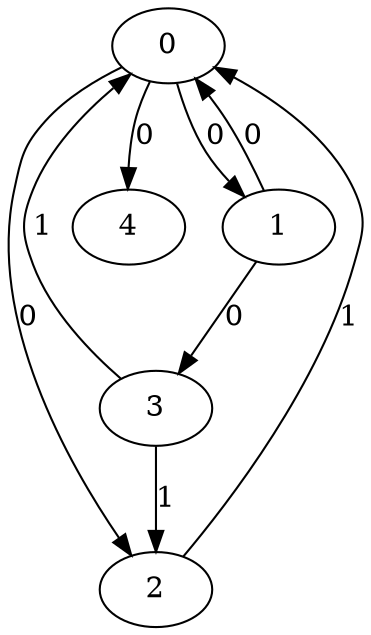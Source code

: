 // Source:857 Canonical: -1 0 0 -1 0 0 -1 -1 0 -1 1 -1 -1 -1 -1 1 -1 1 -1 -1 -1 -1 -1 -1 -1
digraph HRA_from_857_graph_000 {
  0 -> 1 [label="0"];
  0 -> 2 [label="0"];
  1 -> 0 [label="0"];
  1 -> 3 [label="0"];
  2 -> 0 [label="1"];
  3 -> 0 [label="1"];
  3 -> 2 [label="1"];
  0 -> 4 [label="0"];
}

// Source:857 Canonical: -1 0 0 -1 0 0 -1 -1 0 -1 1 -1 -1 -1 -1 1 -1 1 -1 -1 0 -1 -1 -1 -1
digraph HRA_from_857_graph_001 {
  0 -> 1 [label="0"];
  0 -> 2 [label="0"];
  1 -> 0 [label="0"];
  1 -> 3 [label="0"];
  2 -> 0 [label="1"];
  3 -> 0 [label="1"];
  3 -> 2 [label="1"];
  0 -> 4 [label="0"];
  4 -> 0 [label="0"];
}

// Source:857 Canonical: -1 0 0 -1 -1 0 -1 -1 0 0 1 -1 -1 -1 -1 1 -1 1 -1 -1 -1 -1 -1 -1 -1
digraph HRA_from_857_graph_002 {
  0 -> 1 [label="0"];
  0 -> 2 [label="0"];
  1 -> 0 [label="0"];
  1 -> 3 [label="0"];
  2 -> 0 [label="1"];
  3 -> 0 [label="1"];
  3 -> 2 [label="1"];
  1 -> 4 [label="0"];
}

// Source:857 Canonical: -1 0 0 -1 0 0 -1 -1 0 0 1 -1 -1 -1 -1 1 -1 1 -1 -1 -1 -1 -1 -1 -1
digraph HRA_from_857_graph_003 {
  0 -> 1 [label="0"];
  0 -> 2 [label="0"];
  1 -> 0 [label="0"];
  1 -> 3 [label="0"];
  2 -> 0 [label="1"];
  3 -> 0 [label="1"];
  3 -> 2 [label="1"];
  0 -> 4 [label="0"];
  1 -> 4 [label="0"];
}

// Source:857 Canonical: -1 0 0 -1 -1 0 -1 -1 0 0 1 -1 -1 -1 -1 1 -1 1 -1 -1 0 -1 -1 -1 -1
digraph HRA_from_857_graph_004 {
  0 -> 1 [label="0"];
  0 -> 2 [label="0"];
  1 -> 0 [label="0"];
  1 -> 3 [label="0"];
  2 -> 0 [label="1"];
  3 -> 0 [label="1"];
  3 -> 2 [label="1"];
  4 -> 0 [label="0"];
  1 -> 4 [label="0"];
}

// Source:857 Canonical: -1 0 0 -1 0 0 -1 -1 0 0 1 -1 -1 -1 -1 1 -1 1 -1 -1 0 -1 -1 -1 -1
digraph HRA_from_857_graph_005 {
  0 -> 1 [label="0"];
  0 -> 2 [label="0"];
  1 -> 0 [label="0"];
  1 -> 3 [label="0"];
  2 -> 0 [label="1"];
  3 -> 0 [label="1"];
  3 -> 2 [label="1"];
  0 -> 4 [label="0"];
  4 -> 0 [label="0"];
  1 -> 4 [label="0"];
}

// Source:857 Canonical: -1 0 0 -1 0 0 -1 -1 0 -1 1 -1 -1 -1 -1 1 -1 1 -1 -1 -1 0 -1 -1 -1
digraph HRA_from_857_graph_006 {
  0 -> 1 [label="0"];
  0 -> 2 [label="0"];
  1 -> 0 [label="0"];
  1 -> 3 [label="0"];
  2 -> 0 [label="1"];
  3 -> 0 [label="1"];
  3 -> 2 [label="1"];
  0 -> 4 [label="0"];
  4 -> 1 [label="0"];
}

// Source:857 Canonical: -1 0 0 -1 0 0 -1 -1 0 -1 1 -1 -1 -1 -1 1 -1 1 -1 -1 0 0 -1 -1 -1
digraph HRA_from_857_graph_007 {
  0 -> 1 [label="0"];
  0 -> 2 [label="0"];
  1 -> 0 [label="0"];
  1 -> 3 [label="0"];
  2 -> 0 [label="1"];
  3 -> 0 [label="1"];
  3 -> 2 [label="1"];
  0 -> 4 [label="0"];
  4 -> 0 [label="0"];
  4 -> 1 [label="0"];
}

// Source:857 Canonical: -1 0 0 -1 -1 0 -1 -1 0 0 1 -1 -1 -1 -1 1 -1 1 -1 -1 -1 0 -1 -1 -1
digraph HRA_from_857_graph_008 {
  0 -> 1 [label="0"];
  0 -> 2 [label="0"];
  1 -> 0 [label="0"];
  1 -> 3 [label="0"];
  2 -> 0 [label="1"];
  3 -> 0 [label="1"];
  3 -> 2 [label="1"];
  1 -> 4 [label="0"];
  4 -> 1 [label="0"];
}

// Source:857 Canonical: -1 0 0 -1 0 0 -1 -1 0 0 1 -1 -1 -1 -1 1 -1 1 -1 -1 -1 0 -1 -1 -1
digraph HRA_from_857_graph_009 {
  0 -> 1 [label="0"];
  0 -> 2 [label="0"];
  1 -> 0 [label="0"];
  1 -> 3 [label="0"];
  2 -> 0 [label="1"];
  3 -> 0 [label="1"];
  3 -> 2 [label="1"];
  0 -> 4 [label="0"];
  1 -> 4 [label="0"];
  4 -> 1 [label="0"];
}

// Source:857 Canonical: -1 0 0 -1 -1 0 -1 -1 0 0 1 -1 -1 -1 -1 1 -1 1 -1 -1 0 0 -1 -1 -1
digraph HRA_from_857_graph_010 {
  0 -> 1 [label="0"];
  0 -> 2 [label="0"];
  1 -> 0 [label="0"];
  1 -> 3 [label="0"];
  2 -> 0 [label="1"];
  3 -> 0 [label="1"];
  3 -> 2 [label="1"];
  4 -> 0 [label="0"];
  1 -> 4 [label="0"];
  4 -> 1 [label="0"];
}

// Source:857 Canonical: -1 0 0 -1 0 0 -1 -1 0 0 1 -1 -1 -1 -1 1 -1 1 -1 -1 0 0 -1 -1 -1
digraph HRA_from_857_graph_011 {
  0 -> 1 [label="0"];
  0 -> 2 [label="0"];
  1 -> 0 [label="0"];
  1 -> 3 [label="0"];
  2 -> 0 [label="1"];
  3 -> 0 [label="1"];
  3 -> 2 [label="1"];
  0 -> 4 [label="0"];
  4 -> 0 [label="0"];
  1 -> 4 [label="0"];
  4 -> 1 [label="0"];
}

// Source:857 Canonical: -1 0 0 -1 -1 0 -1 -1 0 -1 1 -1 -1 -1 0 1 -1 1 -1 -1 -1 -1 -1 -1 -1
digraph HRA_from_857_graph_012 {
  0 -> 1 [label="0"];
  0 -> 2 [label="0"];
  1 -> 0 [label="0"];
  1 -> 3 [label="0"];
  2 -> 0 [label="1"];
  3 -> 0 [label="1"];
  3 -> 2 [label="1"];
  2 -> 4 [label="0"];
}

// Source:857 Canonical: -1 0 0 -1 0 0 -1 -1 0 -1 1 -1 -1 -1 0 1 -1 1 -1 -1 -1 -1 -1 -1 -1
digraph HRA_from_857_graph_013 {
  0 -> 1 [label="0"];
  0 -> 2 [label="0"];
  1 -> 0 [label="0"];
  1 -> 3 [label="0"];
  2 -> 0 [label="1"];
  3 -> 0 [label="1"];
  3 -> 2 [label="1"];
  0 -> 4 [label="0"];
  2 -> 4 [label="0"];
}

// Source:857 Canonical: -1 0 0 -1 -1 0 -1 -1 0 -1 1 -1 -1 -1 0 1 -1 1 -1 -1 0 -1 -1 -1 -1
digraph HRA_from_857_graph_014 {
  0 -> 1 [label="0"];
  0 -> 2 [label="0"];
  1 -> 0 [label="0"];
  1 -> 3 [label="0"];
  2 -> 0 [label="1"];
  3 -> 0 [label="1"];
  3 -> 2 [label="1"];
  4 -> 0 [label="0"];
  2 -> 4 [label="0"];
}

// Source:857 Canonical: -1 0 0 -1 0 0 -1 -1 0 -1 1 -1 -1 -1 0 1 -1 1 -1 -1 0 -1 -1 -1 -1
digraph HRA_from_857_graph_015 {
  0 -> 1 [label="0"];
  0 -> 2 [label="0"];
  1 -> 0 [label="0"];
  1 -> 3 [label="0"];
  2 -> 0 [label="1"];
  3 -> 0 [label="1"];
  3 -> 2 [label="1"];
  0 -> 4 [label="0"];
  4 -> 0 [label="0"];
  2 -> 4 [label="0"];
}

// Source:857 Canonical: -1 0 0 -1 -1 0 -1 -1 0 0 1 -1 -1 -1 0 1 -1 1 -1 -1 -1 -1 -1 -1 -1
digraph HRA_from_857_graph_016 {
  0 -> 1 [label="0"];
  0 -> 2 [label="0"];
  1 -> 0 [label="0"];
  1 -> 3 [label="0"];
  2 -> 0 [label="1"];
  3 -> 0 [label="1"];
  3 -> 2 [label="1"];
  1 -> 4 [label="0"];
  2 -> 4 [label="0"];
}

// Source:857 Canonical: -1 0 0 -1 0 0 -1 -1 0 0 1 -1 -1 -1 0 1 -1 1 -1 -1 -1 -1 -1 -1 -1
digraph HRA_from_857_graph_017 {
  0 -> 1 [label="0"];
  0 -> 2 [label="0"];
  1 -> 0 [label="0"];
  1 -> 3 [label="0"];
  2 -> 0 [label="1"];
  3 -> 0 [label="1"];
  3 -> 2 [label="1"];
  0 -> 4 [label="0"];
  1 -> 4 [label="0"];
  2 -> 4 [label="0"];
}

// Source:857 Canonical: -1 0 0 -1 -1 0 -1 -1 0 0 1 -1 -1 -1 0 1 -1 1 -1 -1 0 -1 -1 -1 -1
digraph HRA_from_857_graph_018 {
  0 -> 1 [label="0"];
  0 -> 2 [label="0"];
  1 -> 0 [label="0"];
  1 -> 3 [label="0"];
  2 -> 0 [label="1"];
  3 -> 0 [label="1"];
  3 -> 2 [label="1"];
  4 -> 0 [label="0"];
  1 -> 4 [label="0"];
  2 -> 4 [label="0"];
}

// Source:857 Canonical: -1 0 0 -1 0 0 -1 -1 0 0 1 -1 -1 -1 0 1 -1 1 -1 -1 0 -1 -1 -1 -1
digraph HRA_from_857_graph_019 {
  0 -> 1 [label="0"];
  0 -> 2 [label="0"];
  1 -> 0 [label="0"];
  1 -> 3 [label="0"];
  2 -> 0 [label="1"];
  3 -> 0 [label="1"];
  3 -> 2 [label="1"];
  0 -> 4 [label="0"];
  4 -> 0 [label="0"];
  1 -> 4 [label="0"];
  2 -> 4 [label="0"];
}

// Source:857 Canonical: -1 0 0 -1 -1 0 -1 -1 0 -1 1 -1 -1 -1 0 1 -1 1 -1 -1 -1 0 -1 -1 -1
digraph HRA_from_857_graph_020 {
  0 -> 1 [label="0"];
  0 -> 2 [label="0"];
  1 -> 0 [label="0"];
  1 -> 3 [label="0"];
  2 -> 0 [label="1"];
  3 -> 0 [label="1"];
  3 -> 2 [label="1"];
  4 -> 1 [label="0"];
  2 -> 4 [label="0"];
}

// Source:857 Canonical: -1 0 0 -1 0 0 -1 -1 0 -1 1 -1 -1 -1 0 1 -1 1 -1 -1 -1 0 -1 -1 -1
digraph HRA_from_857_graph_021 {
  0 -> 1 [label="0"];
  0 -> 2 [label="0"];
  1 -> 0 [label="0"];
  1 -> 3 [label="0"];
  2 -> 0 [label="1"];
  3 -> 0 [label="1"];
  3 -> 2 [label="1"];
  0 -> 4 [label="0"];
  4 -> 1 [label="0"];
  2 -> 4 [label="0"];
}

// Source:857 Canonical: -1 0 0 -1 -1 0 -1 -1 0 -1 1 -1 -1 -1 0 1 -1 1 -1 -1 0 0 -1 -1 -1
digraph HRA_from_857_graph_022 {
  0 -> 1 [label="0"];
  0 -> 2 [label="0"];
  1 -> 0 [label="0"];
  1 -> 3 [label="0"];
  2 -> 0 [label="1"];
  3 -> 0 [label="1"];
  3 -> 2 [label="1"];
  4 -> 0 [label="0"];
  4 -> 1 [label="0"];
  2 -> 4 [label="0"];
}

// Source:857 Canonical: -1 0 0 -1 0 0 -1 -1 0 -1 1 -1 -1 -1 0 1 -1 1 -1 -1 0 0 -1 -1 -1
digraph HRA_from_857_graph_023 {
  0 -> 1 [label="0"];
  0 -> 2 [label="0"];
  1 -> 0 [label="0"];
  1 -> 3 [label="0"];
  2 -> 0 [label="1"];
  3 -> 0 [label="1"];
  3 -> 2 [label="1"];
  0 -> 4 [label="0"];
  4 -> 0 [label="0"];
  4 -> 1 [label="0"];
  2 -> 4 [label="0"];
}

// Source:857 Canonical: -1 0 0 -1 -1 0 -1 -1 0 0 1 -1 -1 -1 0 1 -1 1 -1 -1 -1 0 -1 -1 -1
digraph HRA_from_857_graph_024 {
  0 -> 1 [label="0"];
  0 -> 2 [label="0"];
  1 -> 0 [label="0"];
  1 -> 3 [label="0"];
  2 -> 0 [label="1"];
  3 -> 0 [label="1"];
  3 -> 2 [label="1"];
  1 -> 4 [label="0"];
  4 -> 1 [label="0"];
  2 -> 4 [label="0"];
}

// Source:857 Canonical: -1 0 0 -1 0 0 -1 -1 0 0 1 -1 -1 -1 0 1 -1 1 -1 -1 -1 0 -1 -1 -1
digraph HRA_from_857_graph_025 {
  0 -> 1 [label="0"];
  0 -> 2 [label="0"];
  1 -> 0 [label="0"];
  1 -> 3 [label="0"];
  2 -> 0 [label="1"];
  3 -> 0 [label="1"];
  3 -> 2 [label="1"];
  0 -> 4 [label="0"];
  1 -> 4 [label="0"];
  4 -> 1 [label="0"];
  2 -> 4 [label="0"];
}

// Source:857 Canonical: -1 0 0 -1 -1 0 -1 -1 0 0 1 -1 -1 -1 0 1 -1 1 -1 -1 0 0 -1 -1 -1
digraph HRA_from_857_graph_026 {
  0 -> 1 [label="0"];
  0 -> 2 [label="0"];
  1 -> 0 [label="0"];
  1 -> 3 [label="0"];
  2 -> 0 [label="1"];
  3 -> 0 [label="1"];
  3 -> 2 [label="1"];
  4 -> 0 [label="0"];
  1 -> 4 [label="0"];
  4 -> 1 [label="0"];
  2 -> 4 [label="0"];
}

// Source:857 Canonical: -1 0 0 -1 0 0 -1 -1 0 0 1 -1 -1 -1 0 1 -1 1 -1 -1 0 0 -1 -1 -1
digraph HRA_from_857_graph_027 {
  0 -> 1 [label="0"];
  0 -> 2 [label="0"];
  1 -> 0 [label="0"];
  1 -> 3 [label="0"];
  2 -> 0 [label="1"];
  3 -> 0 [label="1"];
  3 -> 2 [label="1"];
  0 -> 4 [label="0"];
  4 -> 0 [label="0"];
  1 -> 4 [label="0"];
  4 -> 1 [label="0"];
  2 -> 4 [label="0"];
}

// Source:857 Canonical: -1 0 0 -1 0 0 -1 -1 0 -1 1 -1 -1 -1 -1 1 -1 1 -1 -1 -1 -1 0 -1 -1
digraph HRA_from_857_graph_028 {
  0 -> 1 [label="0"];
  0 -> 2 [label="0"];
  1 -> 0 [label="0"];
  1 -> 3 [label="0"];
  2 -> 0 [label="1"];
  3 -> 0 [label="1"];
  3 -> 2 [label="1"];
  0 -> 4 [label="0"];
  4 -> 2 [label="0"];
}

// Source:857 Canonical: -1 0 0 -1 0 0 -1 -1 0 -1 1 -1 -1 -1 -1 1 -1 1 -1 -1 0 -1 0 -1 -1
digraph HRA_from_857_graph_029 {
  0 -> 1 [label="0"];
  0 -> 2 [label="0"];
  1 -> 0 [label="0"];
  1 -> 3 [label="0"];
  2 -> 0 [label="1"];
  3 -> 0 [label="1"];
  3 -> 2 [label="1"];
  0 -> 4 [label="0"];
  4 -> 0 [label="0"];
  4 -> 2 [label="0"];
}

// Source:857 Canonical: -1 0 0 -1 -1 0 -1 -1 0 0 1 -1 -1 -1 -1 1 -1 1 -1 -1 -1 -1 0 -1 -1
digraph HRA_from_857_graph_030 {
  0 -> 1 [label="0"];
  0 -> 2 [label="0"];
  1 -> 0 [label="0"];
  1 -> 3 [label="0"];
  2 -> 0 [label="1"];
  3 -> 0 [label="1"];
  3 -> 2 [label="1"];
  1 -> 4 [label="0"];
  4 -> 2 [label="0"];
}

// Source:857 Canonical: -1 0 0 -1 0 0 -1 -1 0 0 1 -1 -1 -1 -1 1 -1 1 -1 -1 -1 -1 0 -1 -1
digraph HRA_from_857_graph_031 {
  0 -> 1 [label="0"];
  0 -> 2 [label="0"];
  1 -> 0 [label="0"];
  1 -> 3 [label="0"];
  2 -> 0 [label="1"];
  3 -> 0 [label="1"];
  3 -> 2 [label="1"];
  0 -> 4 [label="0"];
  1 -> 4 [label="0"];
  4 -> 2 [label="0"];
}

// Source:857 Canonical: -1 0 0 -1 -1 0 -1 -1 0 0 1 -1 -1 -1 -1 1 -1 1 -1 -1 0 -1 0 -1 -1
digraph HRA_from_857_graph_032 {
  0 -> 1 [label="0"];
  0 -> 2 [label="0"];
  1 -> 0 [label="0"];
  1 -> 3 [label="0"];
  2 -> 0 [label="1"];
  3 -> 0 [label="1"];
  3 -> 2 [label="1"];
  4 -> 0 [label="0"];
  1 -> 4 [label="0"];
  4 -> 2 [label="0"];
}

// Source:857 Canonical: -1 0 0 -1 0 0 -1 -1 0 0 1 -1 -1 -1 -1 1 -1 1 -1 -1 0 -1 0 -1 -1
digraph HRA_from_857_graph_033 {
  0 -> 1 [label="0"];
  0 -> 2 [label="0"];
  1 -> 0 [label="0"];
  1 -> 3 [label="0"];
  2 -> 0 [label="1"];
  3 -> 0 [label="1"];
  3 -> 2 [label="1"];
  0 -> 4 [label="0"];
  4 -> 0 [label="0"];
  1 -> 4 [label="0"];
  4 -> 2 [label="0"];
}

// Source:857 Canonical: -1 0 0 -1 0 0 -1 -1 0 -1 1 -1 -1 -1 -1 1 -1 1 -1 -1 -1 0 0 -1 -1
digraph HRA_from_857_graph_034 {
  0 -> 1 [label="0"];
  0 -> 2 [label="0"];
  1 -> 0 [label="0"];
  1 -> 3 [label="0"];
  2 -> 0 [label="1"];
  3 -> 0 [label="1"];
  3 -> 2 [label="1"];
  0 -> 4 [label="0"];
  4 -> 1 [label="0"];
  4 -> 2 [label="0"];
}

// Source:857 Canonical: -1 0 0 -1 0 0 -1 -1 0 -1 1 -1 -1 -1 -1 1 -1 1 -1 -1 0 0 0 -1 -1
digraph HRA_from_857_graph_035 {
  0 -> 1 [label="0"];
  0 -> 2 [label="0"];
  1 -> 0 [label="0"];
  1 -> 3 [label="0"];
  2 -> 0 [label="1"];
  3 -> 0 [label="1"];
  3 -> 2 [label="1"];
  0 -> 4 [label="0"];
  4 -> 0 [label="0"];
  4 -> 1 [label="0"];
  4 -> 2 [label="0"];
}

// Source:857 Canonical: -1 0 0 -1 -1 0 -1 -1 0 0 1 -1 -1 -1 -1 1 -1 1 -1 -1 -1 0 0 -1 -1
digraph HRA_from_857_graph_036 {
  0 -> 1 [label="0"];
  0 -> 2 [label="0"];
  1 -> 0 [label="0"];
  1 -> 3 [label="0"];
  2 -> 0 [label="1"];
  3 -> 0 [label="1"];
  3 -> 2 [label="1"];
  1 -> 4 [label="0"];
  4 -> 1 [label="0"];
  4 -> 2 [label="0"];
}

// Source:857 Canonical: -1 0 0 -1 0 0 -1 -1 0 0 1 -1 -1 -1 -1 1 -1 1 -1 -1 -1 0 0 -1 -1
digraph HRA_from_857_graph_037 {
  0 -> 1 [label="0"];
  0 -> 2 [label="0"];
  1 -> 0 [label="0"];
  1 -> 3 [label="0"];
  2 -> 0 [label="1"];
  3 -> 0 [label="1"];
  3 -> 2 [label="1"];
  0 -> 4 [label="0"];
  1 -> 4 [label="0"];
  4 -> 1 [label="0"];
  4 -> 2 [label="0"];
}

// Source:857 Canonical: -1 0 0 -1 -1 0 -1 -1 0 0 1 -1 -1 -1 -1 1 -1 1 -1 -1 0 0 0 -1 -1
digraph HRA_from_857_graph_038 {
  0 -> 1 [label="0"];
  0 -> 2 [label="0"];
  1 -> 0 [label="0"];
  1 -> 3 [label="0"];
  2 -> 0 [label="1"];
  3 -> 0 [label="1"];
  3 -> 2 [label="1"];
  4 -> 0 [label="0"];
  1 -> 4 [label="0"];
  4 -> 1 [label="0"];
  4 -> 2 [label="0"];
}

// Source:857 Canonical: -1 0 0 -1 0 0 -1 -1 0 0 1 -1 -1 -1 -1 1 -1 1 -1 -1 0 0 0 -1 -1
digraph HRA_from_857_graph_039 {
  0 -> 1 [label="0"];
  0 -> 2 [label="0"];
  1 -> 0 [label="0"];
  1 -> 3 [label="0"];
  2 -> 0 [label="1"];
  3 -> 0 [label="1"];
  3 -> 2 [label="1"];
  0 -> 4 [label="0"];
  4 -> 0 [label="0"];
  1 -> 4 [label="0"];
  4 -> 1 [label="0"];
  4 -> 2 [label="0"];
}

// Source:857 Canonical: -1 0 0 -1 -1 0 -1 -1 0 -1 1 -1 -1 -1 0 1 -1 1 -1 -1 -1 -1 0 -1 -1
digraph HRA_from_857_graph_040 {
  0 -> 1 [label="0"];
  0 -> 2 [label="0"];
  1 -> 0 [label="0"];
  1 -> 3 [label="0"];
  2 -> 0 [label="1"];
  3 -> 0 [label="1"];
  3 -> 2 [label="1"];
  2 -> 4 [label="0"];
  4 -> 2 [label="0"];
}

// Source:857 Canonical: -1 0 0 -1 0 0 -1 -1 0 -1 1 -1 -1 -1 0 1 -1 1 -1 -1 -1 -1 0 -1 -1
digraph HRA_from_857_graph_041 {
  0 -> 1 [label="0"];
  0 -> 2 [label="0"];
  1 -> 0 [label="0"];
  1 -> 3 [label="0"];
  2 -> 0 [label="1"];
  3 -> 0 [label="1"];
  3 -> 2 [label="1"];
  0 -> 4 [label="0"];
  2 -> 4 [label="0"];
  4 -> 2 [label="0"];
}

// Source:857 Canonical: -1 0 0 -1 -1 0 -1 -1 0 -1 1 -1 -1 -1 0 1 -1 1 -1 -1 0 -1 0 -1 -1
digraph HRA_from_857_graph_042 {
  0 -> 1 [label="0"];
  0 -> 2 [label="0"];
  1 -> 0 [label="0"];
  1 -> 3 [label="0"];
  2 -> 0 [label="1"];
  3 -> 0 [label="1"];
  3 -> 2 [label="1"];
  4 -> 0 [label="0"];
  2 -> 4 [label="0"];
  4 -> 2 [label="0"];
}

// Source:857 Canonical: -1 0 0 -1 0 0 -1 -1 0 -1 1 -1 -1 -1 0 1 -1 1 -1 -1 0 -1 0 -1 -1
digraph HRA_from_857_graph_043 {
  0 -> 1 [label="0"];
  0 -> 2 [label="0"];
  1 -> 0 [label="0"];
  1 -> 3 [label="0"];
  2 -> 0 [label="1"];
  3 -> 0 [label="1"];
  3 -> 2 [label="1"];
  0 -> 4 [label="0"];
  4 -> 0 [label="0"];
  2 -> 4 [label="0"];
  4 -> 2 [label="0"];
}

// Source:857 Canonical: -1 0 0 -1 -1 0 -1 -1 0 0 1 -1 -1 -1 0 1 -1 1 -1 -1 -1 -1 0 -1 -1
digraph HRA_from_857_graph_044 {
  0 -> 1 [label="0"];
  0 -> 2 [label="0"];
  1 -> 0 [label="0"];
  1 -> 3 [label="0"];
  2 -> 0 [label="1"];
  3 -> 0 [label="1"];
  3 -> 2 [label="1"];
  1 -> 4 [label="0"];
  2 -> 4 [label="0"];
  4 -> 2 [label="0"];
}

// Source:857 Canonical: -1 0 0 -1 0 0 -1 -1 0 0 1 -1 -1 -1 0 1 -1 1 -1 -1 -1 -1 0 -1 -1
digraph HRA_from_857_graph_045 {
  0 -> 1 [label="0"];
  0 -> 2 [label="0"];
  1 -> 0 [label="0"];
  1 -> 3 [label="0"];
  2 -> 0 [label="1"];
  3 -> 0 [label="1"];
  3 -> 2 [label="1"];
  0 -> 4 [label="0"];
  1 -> 4 [label="0"];
  2 -> 4 [label="0"];
  4 -> 2 [label="0"];
}

// Source:857 Canonical: -1 0 0 -1 -1 0 -1 -1 0 0 1 -1 -1 -1 0 1 -1 1 -1 -1 0 -1 0 -1 -1
digraph HRA_from_857_graph_046 {
  0 -> 1 [label="0"];
  0 -> 2 [label="0"];
  1 -> 0 [label="0"];
  1 -> 3 [label="0"];
  2 -> 0 [label="1"];
  3 -> 0 [label="1"];
  3 -> 2 [label="1"];
  4 -> 0 [label="0"];
  1 -> 4 [label="0"];
  2 -> 4 [label="0"];
  4 -> 2 [label="0"];
}

// Source:857 Canonical: -1 0 0 -1 0 0 -1 -1 0 0 1 -1 -1 -1 0 1 -1 1 -1 -1 0 -1 0 -1 -1
digraph HRA_from_857_graph_047 {
  0 -> 1 [label="0"];
  0 -> 2 [label="0"];
  1 -> 0 [label="0"];
  1 -> 3 [label="0"];
  2 -> 0 [label="1"];
  3 -> 0 [label="1"];
  3 -> 2 [label="1"];
  0 -> 4 [label="0"];
  4 -> 0 [label="0"];
  1 -> 4 [label="0"];
  2 -> 4 [label="0"];
  4 -> 2 [label="0"];
}

// Source:857 Canonical: -1 0 0 -1 -1 0 -1 -1 0 -1 1 -1 -1 -1 0 1 -1 1 -1 -1 -1 0 0 -1 -1
digraph HRA_from_857_graph_048 {
  0 -> 1 [label="0"];
  0 -> 2 [label="0"];
  1 -> 0 [label="0"];
  1 -> 3 [label="0"];
  2 -> 0 [label="1"];
  3 -> 0 [label="1"];
  3 -> 2 [label="1"];
  4 -> 1 [label="0"];
  2 -> 4 [label="0"];
  4 -> 2 [label="0"];
}

// Source:857 Canonical: -1 0 0 -1 0 0 -1 -1 0 -1 1 -1 -1 -1 0 1 -1 1 -1 -1 -1 0 0 -1 -1
digraph HRA_from_857_graph_049 {
  0 -> 1 [label="0"];
  0 -> 2 [label="0"];
  1 -> 0 [label="0"];
  1 -> 3 [label="0"];
  2 -> 0 [label="1"];
  3 -> 0 [label="1"];
  3 -> 2 [label="1"];
  0 -> 4 [label="0"];
  4 -> 1 [label="0"];
  2 -> 4 [label="0"];
  4 -> 2 [label="0"];
}

// Source:857 Canonical: -1 0 0 -1 -1 0 -1 -1 0 -1 1 -1 -1 -1 0 1 -1 1 -1 -1 0 0 0 -1 -1
digraph HRA_from_857_graph_050 {
  0 -> 1 [label="0"];
  0 -> 2 [label="0"];
  1 -> 0 [label="0"];
  1 -> 3 [label="0"];
  2 -> 0 [label="1"];
  3 -> 0 [label="1"];
  3 -> 2 [label="1"];
  4 -> 0 [label="0"];
  4 -> 1 [label="0"];
  2 -> 4 [label="0"];
  4 -> 2 [label="0"];
}

// Source:857 Canonical: -1 0 0 -1 0 0 -1 -1 0 -1 1 -1 -1 -1 0 1 -1 1 -1 -1 0 0 0 -1 -1
digraph HRA_from_857_graph_051 {
  0 -> 1 [label="0"];
  0 -> 2 [label="0"];
  1 -> 0 [label="0"];
  1 -> 3 [label="0"];
  2 -> 0 [label="1"];
  3 -> 0 [label="1"];
  3 -> 2 [label="1"];
  0 -> 4 [label="0"];
  4 -> 0 [label="0"];
  4 -> 1 [label="0"];
  2 -> 4 [label="0"];
  4 -> 2 [label="0"];
}

// Source:857 Canonical: -1 0 0 -1 -1 0 -1 -1 0 0 1 -1 -1 -1 0 1 -1 1 -1 -1 -1 0 0 -1 -1
digraph HRA_from_857_graph_052 {
  0 -> 1 [label="0"];
  0 -> 2 [label="0"];
  1 -> 0 [label="0"];
  1 -> 3 [label="0"];
  2 -> 0 [label="1"];
  3 -> 0 [label="1"];
  3 -> 2 [label="1"];
  1 -> 4 [label="0"];
  4 -> 1 [label="0"];
  2 -> 4 [label="0"];
  4 -> 2 [label="0"];
}

// Source:857 Canonical: -1 0 0 -1 0 0 -1 -1 0 0 1 -1 -1 -1 0 1 -1 1 -1 -1 -1 0 0 -1 -1
digraph HRA_from_857_graph_053 {
  0 -> 1 [label="0"];
  0 -> 2 [label="0"];
  1 -> 0 [label="0"];
  1 -> 3 [label="0"];
  2 -> 0 [label="1"];
  3 -> 0 [label="1"];
  3 -> 2 [label="1"];
  0 -> 4 [label="0"];
  1 -> 4 [label="0"];
  4 -> 1 [label="0"];
  2 -> 4 [label="0"];
  4 -> 2 [label="0"];
}

// Source:857 Canonical: -1 0 0 -1 -1 0 -1 -1 0 0 1 -1 -1 -1 0 1 -1 1 -1 -1 0 0 0 -1 -1
digraph HRA_from_857_graph_054 {
  0 -> 1 [label="0"];
  0 -> 2 [label="0"];
  1 -> 0 [label="0"];
  1 -> 3 [label="0"];
  2 -> 0 [label="1"];
  3 -> 0 [label="1"];
  3 -> 2 [label="1"];
  4 -> 0 [label="0"];
  1 -> 4 [label="0"];
  4 -> 1 [label="0"];
  2 -> 4 [label="0"];
  4 -> 2 [label="0"];
}

// Source:857 Canonical: -1 0 0 -1 0 0 -1 -1 0 0 1 -1 -1 -1 0 1 -1 1 -1 -1 0 0 0 -1 -1
digraph HRA_from_857_graph_055 {
  0 -> 1 [label="0"];
  0 -> 2 [label="0"];
  1 -> 0 [label="0"];
  1 -> 3 [label="0"];
  2 -> 0 [label="1"];
  3 -> 0 [label="1"];
  3 -> 2 [label="1"];
  0 -> 4 [label="0"];
  4 -> 0 [label="0"];
  1 -> 4 [label="0"];
  4 -> 1 [label="0"];
  2 -> 4 [label="0"];
  4 -> 2 [label="0"];
}

// Source:857 Canonical: -1 0 0 -1 -1 0 -1 -1 0 -1 1 -1 -1 -1 -1 1 -1 1 -1 0 -1 -1 -1 -1 -1
digraph HRA_from_857_graph_056 {
  0 -> 1 [label="0"];
  0 -> 2 [label="0"];
  1 -> 0 [label="0"];
  1 -> 3 [label="0"];
  2 -> 0 [label="1"];
  3 -> 0 [label="1"];
  3 -> 2 [label="1"];
  3 -> 4 [label="0"];
}

// Source:857 Canonical: -1 0 0 -1 0 0 -1 -1 0 -1 1 -1 -1 -1 -1 1 -1 1 -1 0 -1 -1 -1 -1 -1
digraph HRA_from_857_graph_057 {
  0 -> 1 [label="0"];
  0 -> 2 [label="0"];
  1 -> 0 [label="0"];
  1 -> 3 [label="0"];
  2 -> 0 [label="1"];
  3 -> 0 [label="1"];
  3 -> 2 [label="1"];
  0 -> 4 [label="0"];
  3 -> 4 [label="0"];
}

// Source:857 Canonical: -1 0 0 -1 -1 0 -1 -1 0 -1 1 -1 -1 -1 -1 1 -1 1 -1 0 0 -1 -1 -1 -1
digraph HRA_from_857_graph_058 {
  0 -> 1 [label="0"];
  0 -> 2 [label="0"];
  1 -> 0 [label="0"];
  1 -> 3 [label="0"];
  2 -> 0 [label="1"];
  3 -> 0 [label="1"];
  3 -> 2 [label="1"];
  4 -> 0 [label="0"];
  3 -> 4 [label="0"];
}

// Source:857 Canonical: -1 0 0 -1 0 0 -1 -1 0 -1 1 -1 -1 -1 -1 1 -1 1 -1 0 0 -1 -1 -1 -1
digraph HRA_from_857_graph_059 {
  0 -> 1 [label="0"];
  0 -> 2 [label="0"];
  1 -> 0 [label="0"];
  1 -> 3 [label="0"];
  2 -> 0 [label="1"];
  3 -> 0 [label="1"];
  3 -> 2 [label="1"];
  0 -> 4 [label="0"];
  4 -> 0 [label="0"];
  3 -> 4 [label="0"];
}

// Source:857 Canonical: -1 0 0 -1 -1 0 -1 -1 0 0 1 -1 -1 -1 -1 1 -1 1 -1 0 -1 -1 -1 -1 -1
digraph HRA_from_857_graph_060 {
  0 -> 1 [label="0"];
  0 -> 2 [label="0"];
  1 -> 0 [label="0"];
  1 -> 3 [label="0"];
  2 -> 0 [label="1"];
  3 -> 0 [label="1"];
  3 -> 2 [label="1"];
  1 -> 4 [label="0"];
  3 -> 4 [label="0"];
}

// Source:857 Canonical: -1 0 0 -1 0 0 -1 -1 0 0 1 -1 -1 -1 -1 1 -1 1 -1 0 -1 -1 -1 -1 -1
digraph HRA_from_857_graph_061 {
  0 -> 1 [label="0"];
  0 -> 2 [label="0"];
  1 -> 0 [label="0"];
  1 -> 3 [label="0"];
  2 -> 0 [label="1"];
  3 -> 0 [label="1"];
  3 -> 2 [label="1"];
  0 -> 4 [label="0"];
  1 -> 4 [label="0"];
  3 -> 4 [label="0"];
}

// Source:857 Canonical: -1 0 0 -1 -1 0 -1 -1 0 0 1 -1 -1 -1 -1 1 -1 1 -1 0 0 -1 -1 -1 -1
digraph HRA_from_857_graph_062 {
  0 -> 1 [label="0"];
  0 -> 2 [label="0"];
  1 -> 0 [label="0"];
  1 -> 3 [label="0"];
  2 -> 0 [label="1"];
  3 -> 0 [label="1"];
  3 -> 2 [label="1"];
  4 -> 0 [label="0"];
  1 -> 4 [label="0"];
  3 -> 4 [label="0"];
}

// Source:857 Canonical: -1 0 0 -1 0 0 -1 -1 0 0 1 -1 -1 -1 -1 1 -1 1 -1 0 0 -1 -1 -1 -1
digraph HRA_from_857_graph_063 {
  0 -> 1 [label="0"];
  0 -> 2 [label="0"];
  1 -> 0 [label="0"];
  1 -> 3 [label="0"];
  2 -> 0 [label="1"];
  3 -> 0 [label="1"];
  3 -> 2 [label="1"];
  0 -> 4 [label="0"];
  4 -> 0 [label="0"];
  1 -> 4 [label="0"];
  3 -> 4 [label="0"];
}

// Source:857 Canonical: -1 0 0 -1 -1 0 -1 -1 0 -1 1 -1 -1 -1 -1 1 -1 1 -1 0 -1 0 -1 -1 -1
digraph HRA_from_857_graph_064 {
  0 -> 1 [label="0"];
  0 -> 2 [label="0"];
  1 -> 0 [label="0"];
  1 -> 3 [label="0"];
  2 -> 0 [label="1"];
  3 -> 0 [label="1"];
  3 -> 2 [label="1"];
  4 -> 1 [label="0"];
  3 -> 4 [label="0"];
}

// Source:857 Canonical: -1 0 0 -1 0 0 -1 -1 0 -1 1 -1 -1 -1 -1 1 -1 1 -1 0 -1 0 -1 -1 -1
digraph HRA_from_857_graph_065 {
  0 -> 1 [label="0"];
  0 -> 2 [label="0"];
  1 -> 0 [label="0"];
  1 -> 3 [label="0"];
  2 -> 0 [label="1"];
  3 -> 0 [label="1"];
  3 -> 2 [label="1"];
  0 -> 4 [label="0"];
  4 -> 1 [label="0"];
  3 -> 4 [label="0"];
}

// Source:857 Canonical: -1 0 0 -1 -1 0 -1 -1 0 -1 1 -1 -1 -1 -1 1 -1 1 -1 0 0 0 -1 -1 -1
digraph HRA_from_857_graph_066 {
  0 -> 1 [label="0"];
  0 -> 2 [label="0"];
  1 -> 0 [label="0"];
  1 -> 3 [label="0"];
  2 -> 0 [label="1"];
  3 -> 0 [label="1"];
  3 -> 2 [label="1"];
  4 -> 0 [label="0"];
  4 -> 1 [label="0"];
  3 -> 4 [label="0"];
}

// Source:857 Canonical: -1 0 0 -1 0 0 -1 -1 0 -1 1 -1 -1 -1 -1 1 -1 1 -1 0 0 0 -1 -1 -1
digraph HRA_from_857_graph_067 {
  0 -> 1 [label="0"];
  0 -> 2 [label="0"];
  1 -> 0 [label="0"];
  1 -> 3 [label="0"];
  2 -> 0 [label="1"];
  3 -> 0 [label="1"];
  3 -> 2 [label="1"];
  0 -> 4 [label="0"];
  4 -> 0 [label="0"];
  4 -> 1 [label="0"];
  3 -> 4 [label="0"];
}

// Source:857 Canonical: -1 0 0 -1 -1 0 -1 -1 0 0 1 -1 -1 -1 -1 1 -1 1 -1 0 -1 0 -1 -1 -1
digraph HRA_from_857_graph_068 {
  0 -> 1 [label="0"];
  0 -> 2 [label="0"];
  1 -> 0 [label="0"];
  1 -> 3 [label="0"];
  2 -> 0 [label="1"];
  3 -> 0 [label="1"];
  3 -> 2 [label="1"];
  1 -> 4 [label="0"];
  4 -> 1 [label="0"];
  3 -> 4 [label="0"];
}

// Source:857 Canonical: -1 0 0 -1 0 0 -1 -1 0 0 1 -1 -1 -1 -1 1 -1 1 -1 0 -1 0 -1 -1 -1
digraph HRA_from_857_graph_069 {
  0 -> 1 [label="0"];
  0 -> 2 [label="0"];
  1 -> 0 [label="0"];
  1 -> 3 [label="0"];
  2 -> 0 [label="1"];
  3 -> 0 [label="1"];
  3 -> 2 [label="1"];
  0 -> 4 [label="0"];
  1 -> 4 [label="0"];
  4 -> 1 [label="0"];
  3 -> 4 [label="0"];
}

// Source:857 Canonical: -1 0 0 -1 -1 0 -1 -1 0 0 1 -1 -1 -1 -1 1 -1 1 -1 0 0 0 -1 -1 -1
digraph HRA_from_857_graph_070 {
  0 -> 1 [label="0"];
  0 -> 2 [label="0"];
  1 -> 0 [label="0"];
  1 -> 3 [label="0"];
  2 -> 0 [label="1"];
  3 -> 0 [label="1"];
  3 -> 2 [label="1"];
  4 -> 0 [label="0"];
  1 -> 4 [label="0"];
  4 -> 1 [label="0"];
  3 -> 4 [label="0"];
}

// Source:857 Canonical: -1 0 0 -1 0 0 -1 -1 0 0 1 -1 -1 -1 -1 1 -1 1 -1 0 0 0 -1 -1 -1
digraph HRA_from_857_graph_071 {
  0 -> 1 [label="0"];
  0 -> 2 [label="0"];
  1 -> 0 [label="0"];
  1 -> 3 [label="0"];
  2 -> 0 [label="1"];
  3 -> 0 [label="1"];
  3 -> 2 [label="1"];
  0 -> 4 [label="0"];
  4 -> 0 [label="0"];
  1 -> 4 [label="0"];
  4 -> 1 [label="0"];
  3 -> 4 [label="0"];
}

// Source:857 Canonical: -1 0 0 -1 -1 0 -1 -1 0 -1 1 -1 -1 -1 0 1 -1 1 -1 0 -1 -1 -1 -1 -1
digraph HRA_from_857_graph_072 {
  0 -> 1 [label="0"];
  0 -> 2 [label="0"];
  1 -> 0 [label="0"];
  1 -> 3 [label="0"];
  2 -> 0 [label="1"];
  3 -> 0 [label="1"];
  3 -> 2 [label="1"];
  2 -> 4 [label="0"];
  3 -> 4 [label="0"];
}

// Source:857 Canonical: -1 0 0 -1 0 0 -1 -1 0 -1 1 -1 -1 -1 0 1 -1 1 -1 0 -1 -1 -1 -1 -1
digraph HRA_from_857_graph_073 {
  0 -> 1 [label="0"];
  0 -> 2 [label="0"];
  1 -> 0 [label="0"];
  1 -> 3 [label="0"];
  2 -> 0 [label="1"];
  3 -> 0 [label="1"];
  3 -> 2 [label="1"];
  0 -> 4 [label="0"];
  2 -> 4 [label="0"];
  3 -> 4 [label="0"];
}

// Source:857 Canonical: -1 0 0 -1 -1 0 -1 -1 0 -1 1 -1 -1 -1 0 1 -1 1 -1 0 0 -1 -1 -1 -1
digraph HRA_from_857_graph_074 {
  0 -> 1 [label="0"];
  0 -> 2 [label="0"];
  1 -> 0 [label="0"];
  1 -> 3 [label="0"];
  2 -> 0 [label="1"];
  3 -> 0 [label="1"];
  3 -> 2 [label="1"];
  4 -> 0 [label="0"];
  2 -> 4 [label="0"];
  3 -> 4 [label="0"];
}

// Source:857 Canonical: -1 0 0 -1 0 0 -1 -1 0 -1 1 -1 -1 -1 0 1 -1 1 -1 0 0 -1 -1 -1 -1
digraph HRA_from_857_graph_075 {
  0 -> 1 [label="0"];
  0 -> 2 [label="0"];
  1 -> 0 [label="0"];
  1 -> 3 [label="0"];
  2 -> 0 [label="1"];
  3 -> 0 [label="1"];
  3 -> 2 [label="1"];
  0 -> 4 [label="0"];
  4 -> 0 [label="0"];
  2 -> 4 [label="0"];
  3 -> 4 [label="0"];
}

// Source:857 Canonical: -1 0 0 -1 -1 0 -1 -1 0 0 1 -1 -1 -1 0 1 -1 1 -1 0 -1 -1 -1 -1 -1
digraph HRA_from_857_graph_076 {
  0 -> 1 [label="0"];
  0 -> 2 [label="0"];
  1 -> 0 [label="0"];
  1 -> 3 [label="0"];
  2 -> 0 [label="1"];
  3 -> 0 [label="1"];
  3 -> 2 [label="1"];
  1 -> 4 [label="0"];
  2 -> 4 [label="0"];
  3 -> 4 [label="0"];
}

// Source:857 Canonical: -1 0 0 -1 0 0 -1 -1 0 0 1 -1 -1 -1 0 1 -1 1 -1 0 -1 -1 -1 -1 -1
digraph HRA_from_857_graph_077 {
  0 -> 1 [label="0"];
  0 -> 2 [label="0"];
  1 -> 0 [label="0"];
  1 -> 3 [label="0"];
  2 -> 0 [label="1"];
  3 -> 0 [label="1"];
  3 -> 2 [label="1"];
  0 -> 4 [label="0"];
  1 -> 4 [label="0"];
  2 -> 4 [label="0"];
  3 -> 4 [label="0"];
}

// Source:857 Canonical: -1 0 0 -1 -1 0 -1 -1 0 0 1 -1 -1 -1 0 1 -1 1 -1 0 0 -1 -1 -1 -1
digraph HRA_from_857_graph_078 {
  0 -> 1 [label="0"];
  0 -> 2 [label="0"];
  1 -> 0 [label="0"];
  1 -> 3 [label="0"];
  2 -> 0 [label="1"];
  3 -> 0 [label="1"];
  3 -> 2 [label="1"];
  4 -> 0 [label="0"];
  1 -> 4 [label="0"];
  2 -> 4 [label="0"];
  3 -> 4 [label="0"];
}

// Source:857 Canonical: -1 0 0 -1 0 0 -1 -1 0 0 1 -1 -1 -1 0 1 -1 1 -1 0 0 -1 -1 -1 -1
digraph HRA_from_857_graph_079 {
  0 -> 1 [label="0"];
  0 -> 2 [label="0"];
  1 -> 0 [label="0"];
  1 -> 3 [label="0"];
  2 -> 0 [label="1"];
  3 -> 0 [label="1"];
  3 -> 2 [label="1"];
  0 -> 4 [label="0"];
  4 -> 0 [label="0"];
  1 -> 4 [label="0"];
  2 -> 4 [label="0"];
  3 -> 4 [label="0"];
}

// Source:857 Canonical: -1 0 0 -1 -1 0 -1 -1 0 -1 1 -1 -1 -1 0 1 -1 1 -1 0 -1 0 -1 -1 -1
digraph HRA_from_857_graph_080 {
  0 -> 1 [label="0"];
  0 -> 2 [label="0"];
  1 -> 0 [label="0"];
  1 -> 3 [label="0"];
  2 -> 0 [label="1"];
  3 -> 0 [label="1"];
  3 -> 2 [label="1"];
  4 -> 1 [label="0"];
  2 -> 4 [label="0"];
  3 -> 4 [label="0"];
}

// Source:857 Canonical: -1 0 0 -1 0 0 -1 -1 0 -1 1 -1 -1 -1 0 1 -1 1 -1 0 -1 0 -1 -1 -1
digraph HRA_from_857_graph_081 {
  0 -> 1 [label="0"];
  0 -> 2 [label="0"];
  1 -> 0 [label="0"];
  1 -> 3 [label="0"];
  2 -> 0 [label="1"];
  3 -> 0 [label="1"];
  3 -> 2 [label="1"];
  0 -> 4 [label="0"];
  4 -> 1 [label="0"];
  2 -> 4 [label="0"];
  3 -> 4 [label="0"];
}

// Source:857 Canonical: -1 0 0 -1 -1 0 -1 -1 0 -1 1 -1 -1 -1 0 1 -1 1 -1 0 0 0 -1 -1 -1
digraph HRA_from_857_graph_082 {
  0 -> 1 [label="0"];
  0 -> 2 [label="0"];
  1 -> 0 [label="0"];
  1 -> 3 [label="0"];
  2 -> 0 [label="1"];
  3 -> 0 [label="1"];
  3 -> 2 [label="1"];
  4 -> 0 [label="0"];
  4 -> 1 [label="0"];
  2 -> 4 [label="0"];
  3 -> 4 [label="0"];
}

// Source:857 Canonical: -1 0 0 -1 0 0 -1 -1 0 -1 1 -1 -1 -1 0 1 -1 1 -1 0 0 0 -1 -1 -1
digraph HRA_from_857_graph_083 {
  0 -> 1 [label="0"];
  0 -> 2 [label="0"];
  1 -> 0 [label="0"];
  1 -> 3 [label="0"];
  2 -> 0 [label="1"];
  3 -> 0 [label="1"];
  3 -> 2 [label="1"];
  0 -> 4 [label="0"];
  4 -> 0 [label="0"];
  4 -> 1 [label="0"];
  2 -> 4 [label="0"];
  3 -> 4 [label="0"];
}

// Source:857 Canonical: -1 0 0 -1 -1 0 -1 -1 0 0 1 -1 -1 -1 0 1 -1 1 -1 0 -1 0 -1 -1 -1
digraph HRA_from_857_graph_084 {
  0 -> 1 [label="0"];
  0 -> 2 [label="0"];
  1 -> 0 [label="0"];
  1 -> 3 [label="0"];
  2 -> 0 [label="1"];
  3 -> 0 [label="1"];
  3 -> 2 [label="1"];
  1 -> 4 [label="0"];
  4 -> 1 [label="0"];
  2 -> 4 [label="0"];
  3 -> 4 [label="0"];
}

// Source:857 Canonical: -1 0 0 -1 0 0 -1 -1 0 0 1 -1 -1 -1 0 1 -1 1 -1 0 -1 0 -1 -1 -1
digraph HRA_from_857_graph_085 {
  0 -> 1 [label="0"];
  0 -> 2 [label="0"];
  1 -> 0 [label="0"];
  1 -> 3 [label="0"];
  2 -> 0 [label="1"];
  3 -> 0 [label="1"];
  3 -> 2 [label="1"];
  0 -> 4 [label="0"];
  1 -> 4 [label="0"];
  4 -> 1 [label="0"];
  2 -> 4 [label="0"];
  3 -> 4 [label="0"];
}

// Source:857 Canonical: -1 0 0 -1 -1 0 -1 -1 0 0 1 -1 -1 -1 0 1 -1 1 -1 0 0 0 -1 -1 -1
digraph HRA_from_857_graph_086 {
  0 -> 1 [label="0"];
  0 -> 2 [label="0"];
  1 -> 0 [label="0"];
  1 -> 3 [label="0"];
  2 -> 0 [label="1"];
  3 -> 0 [label="1"];
  3 -> 2 [label="1"];
  4 -> 0 [label="0"];
  1 -> 4 [label="0"];
  4 -> 1 [label="0"];
  2 -> 4 [label="0"];
  3 -> 4 [label="0"];
}

// Source:857 Canonical: -1 0 0 -1 0 0 -1 -1 0 0 1 -1 -1 -1 0 1 -1 1 -1 0 0 0 -1 -1 -1
digraph HRA_from_857_graph_087 {
  0 -> 1 [label="0"];
  0 -> 2 [label="0"];
  1 -> 0 [label="0"];
  1 -> 3 [label="0"];
  2 -> 0 [label="1"];
  3 -> 0 [label="1"];
  3 -> 2 [label="1"];
  0 -> 4 [label="0"];
  4 -> 0 [label="0"];
  1 -> 4 [label="0"];
  4 -> 1 [label="0"];
  2 -> 4 [label="0"];
  3 -> 4 [label="0"];
}

// Source:857 Canonical: -1 0 0 -1 -1 0 -1 -1 0 -1 1 -1 -1 -1 -1 1 -1 1 -1 0 -1 -1 0 -1 -1
digraph HRA_from_857_graph_088 {
  0 -> 1 [label="0"];
  0 -> 2 [label="0"];
  1 -> 0 [label="0"];
  1 -> 3 [label="0"];
  2 -> 0 [label="1"];
  3 -> 0 [label="1"];
  3 -> 2 [label="1"];
  4 -> 2 [label="0"];
  3 -> 4 [label="0"];
}

// Source:857 Canonical: -1 0 0 -1 0 0 -1 -1 0 -1 1 -1 -1 -1 -1 1 -1 1 -1 0 -1 -1 0 -1 -1
digraph HRA_from_857_graph_089 {
  0 -> 1 [label="0"];
  0 -> 2 [label="0"];
  1 -> 0 [label="0"];
  1 -> 3 [label="0"];
  2 -> 0 [label="1"];
  3 -> 0 [label="1"];
  3 -> 2 [label="1"];
  0 -> 4 [label="0"];
  4 -> 2 [label="0"];
  3 -> 4 [label="0"];
}

// Source:857 Canonical: -1 0 0 -1 -1 0 -1 -1 0 -1 1 -1 -1 -1 -1 1 -1 1 -1 0 0 -1 0 -1 -1
digraph HRA_from_857_graph_090 {
  0 -> 1 [label="0"];
  0 -> 2 [label="0"];
  1 -> 0 [label="0"];
  1 -> 3 [label="0"];
  2 -> 0 [label="1"];
  3 -> 0 [label="1"];
  3 -> 2 [label="1"];
  4 -> 0 [label="0"];
  4 -> 2 [label="0"];
  3 -> 4 [label="0"];
}

// Source:857 Canonical: -1 0 0 -1 0 0 -1 -1 0 -1 1 -1 -1 -1 -1 1 -1 1 -1 0 0 -1 0 -1 -1
digraph HRA_from_857_graph_091 {
  0 -> 1 [label="0"];
  0 -> 2 [label="0"];
  1 -> 0 [label="0"];
  1 -> 3 [label="0"];
  2 -> 0 [label="1"];
  3 -> 0 [label="1"];
  3 -> 2 [label="1"];
  0 -> 4 [label="0"];
  4 -> 0 [label="0"];
  4 -> 2 [label="0"];
  3 -> 4 [label="0"];
}

// Source:857 Canonical: -1 0 0 -1 -1 0 -1 -1 0 0 1 -1 -1 -1 -1 1 -1 1 -1 0 -1 -1 0 -1 -1
digraph HRA_from_857_graph_092 {
  0 -> 1 [label="0"];
  0 -> 2 [label="0"];
  1 -> 0 [label="0"];
  1 -> 3 [label="0"];
  2 -> 0 [label="1"];
  3 -> 0 [label="1"];
  3 -> 2 [label="1"];
  1 -> 4 [label="0"];
  4 -> 2 [label="0"];
  3 -> 4 [label="0"];
}

// Source:857 Canonical: -1 0 0 -1 0 0 -1 -1 0 0 1 -1 -1 -1 -1 1 -1 1 -1 0 -1 -1 0 -1 -1
digraph HRA_from_857_graph_093 {
  0 -> 1 [label="0"];
  0 -> 2 [label="0"];
  1 -> 0 [label="0"];
  1 -> 3 [label="0"];
  2 -> 0 [label="1"];
  3 -> 0 [label="1"];
  3 -> 2 [label="1"];
  0 -> 4 [label="0"];
  1 -> 4 [label="0"];
  4 -> 2 [label="0"];
  3 -> 4 [label="0"];
}

// Source:857 Canonical: -1 0 0 -1 -1 0 -1 -1 0 0 1 -1 -1 -1 -1 1 -1 1 -1 0 0 -1 0 -1 -1
digraph HRA_from_857_graph_094 {
  0 -> 1 [label="0"];
  0 -> 2 [label="0"];
  1 -> 0 [label="0"];
  1 -> 3 [label="0"];
  2 -> 0 [label="1"];
  3 -> 0 [label="1"];
  3 -> 2 [label="1"];
  4 -> 0 [label="0"];
  1 -> 4 [label="0"];
  4 -> 2 [label="0"];
  3 -> 4 [label="0"];
}

// Source:857 Canonical: -1 0 0 -1 0 0 -1 -1 0 0 1 -1 -1 -1 -1 1 -1 1 -1 0 0 -1 0 -1 -1
digraph HRA_from_857_graph_095 {
  0 -> 1 [label="0"];
  0 -> 2 [label="0"];
  1 -> 0 [label="0"];
  1 -> 3 [label="0"];
  2 -> 0 [label="1"];
  3 -> 0 [label="1"];
  3 -> 2 [label="1"];
  0 -> 4 [label="0"];
  4 -> 0 [label="0"];
  1 -> 4 [label="0"];
  4 -> 2 [label="0"];
  3 -> 4 [label="0"];
}

// Source:857 Canonical: -1 0 0 -1 -1 0 -1 -1 0 -1 1 -1 -1 -1 -1 1 -1 1 -1 0 -1 0 0 -1 -1
digraph HRA_from_857_graph_096 {
  0 -> 1 [label="0"];
  0 -> 2 [label="0"];
  1 -> 0 [label="0"];
  1 -> 3 [label="0"];
  2 -> 0 [label="1"];
  3 -> 0 [label="1"];
  3 -> 2 [label="1"];
  4 -> 1 [label="0"];
  4 -> 2 [label="0"];
  3 -> 4 [label="0"];
}

// Source:857 Canonical: -1 0 0 -1 0 0 -1 -1 0 -1 1 -1 -1 -1 -1 1 -1 1 -1 0 -1 0 0 -1 -1
digraph HRA_from_857_graph_097 {
  0 -> 1 [label="0"];
  0 -> 2 [label="0"];
  1 -> 0 [label="0"];
  1 -> 3 [label="0"];
  2 -> 0 [label="1"];
  3 -> 0 [label="1"];
  3 -> 2 [label="1"];
  0 -> 4 [label="0"];
  4 -> 1 [label="0"];
  4 -> 2 [label="0"];
  3 -> 4 [label="0"];
}

// Source:857 Canonical: -1 0 0 -1 -1 0 -1 -1 0 -1 1 -1 -1 -1 -1 1 -1 1 -1 0 0 0 0 -1 -1
digraph HRA_from_857_graph_098 {
  0 -> 1 [label="0"];
  0 -> 2 [label="0"];
  1 -> 0 [label="0"];
  1 -> 3 [label="0"];
  2 -> 0 [label="1"];
  3 -> 0 [label="1"];
  3 -> 2 [label="1"];
  4 -> 0 [label="0"];
  4 -> 1 [label="0"];
  4 -> 2 [label="0"];
  3 -> 4 [label="0"];
}

// Source:857 Canonical: -1 0 0 -1 0 0 -1 -1 0 -1 1 -1 -1 -1 -1 1 -1 1 -1 0 0 0 0 -1 -1
digraph HRA_from_857_graph_099 {
  0 -> 1 [label="0"];
  0 -> 2 [label="0"];
  1 -> 0 [label="0"];
  1 -> 3 [label="0"];
  2 -> 0 [label="1"];
  3 -> 0 [label="1"];
  3 -> 2 [label="1"];
  0 -> 4 [label="0"];
  4 -> 0 [label="0"];
  4 -> 1 [label="0"];
  4 -> 2 [label="0"];
  3 -> 4 [label="0"];
}

// Source:857 Canonical: -1 0 0 -1 -1 0 -1 -1 0 0 1 -1 -1 -1 -1 1 -1 1 -1 0 -1 0 0 -1 -1
digraph HRA_from_857_graph_100 {
  0 -> 1 [label="0"];
  0 -> 2 [label="0"];
  1 -> 0 [label="0"];
  1 -> 3 [label="0"];
  2 -> 0 [label="1"];
  3 -> 0 [label="1"];
  3 -> 2 [label="1"];
  1 -> 4 [label="0"];
  4 -> 1 [label="0"];
  4 -> 2 [label="0"];
  3 -> 4 [label="0"];
}

// Source:857 Canonical: -1 0 0 -1 0 0 -1 -1 0 0 1 -1 -1 -1 -1 1 -1 1 -1 0 -1 0 0 -1 -1
digraph HRA_from_857_graph_101 {
  0 -> 1 [label="0"];
  0 -> 2 [label="0"];
  1 -> 0 [label="0"];
  1 -> 3 [label="0"];
  2 -> 0 [label="1"];
  3 -> 0 [label="1"];
  3 -> 2 [label="1"];
  0 -> 4 [label="0"];
  1 -> 4 [label="0"];
  4 -> 1 [label="0"];
  4 -> 2 [label="0"];
  3 -> 4 [label="0"];
}

// Source:857 Canonical: -1 0 0 -1 -1 0 -1 -1 0 0 1 -1 -1 -1 -1 1 -1 1 -1 0 0 0 0 -1 -1
digraph HRA_from_857_graph_102 {
  0 -> 1 [label="0"];
  0 -> 2 [label="0"];
  1 -> 0 [label="0"];
  1 -> 3 [label="0"];
  2 -> 0 [label="1"];
  3 -> 0 [label="1"];
  3 -> 2 [label="1"];
  4 -> 0 [label="0"];
  1 -> 4 [label="0"];
  4 -> 1 [label="0"];
  4 -> 2 [label="0"];
  3 -> 4 [label="0"];
}

// Source:857 Canonical: -1 0 0 -1 0 0 -1 -1 0 0 1 -1 -1 -1 -1 1 -1 1 -1 0 0 0 0 -1 -1
digraph HRA_from_857_graph_103 {
  0 -> 1 [label="0"];
  0 -> 2 [label="0"];
  1 -> 0 [label="0"];
  1 -> 3 [label="0"];
  2 -> 0 [label="1"];
  3 -> 0 [label="1"];
  3 -> 2 [label="1"];
  0 -> 4 [label="0"];
  4 -> 0 [label="0"];
  1 -> 4 [label="0"];
  4 -> 1 [label="0"];
  4 -> 2 [label="0"];
  3 -> 4 [label="0"];
}

// Source:857 Canonical: -1 0 0 -1 -1 0 -1 -1 0 -1 1 -1 -1 -1 0 1 -1 1 -1 0 -1 -1 0 -1 -1
digraph HRA_from_857_graph_104 {
  0 -> 1 [label="0"];
  0 -> 2 [label="0"];
  1 -> 0 [label="0"];
  1 -> 3 [label="0"];
  2 -> 0 [label="1"];
  3 -> 0 [label="1"];
  3 -> 2 [label="1"];
  2 -> 4 [label="0"];
  4 -> 2 [label="0"];
  3 -> 4 [label="0"];
}

// Source:857 Canonical: -1 0 0 -1 0 0 -1 -1 0 -1 1 -1 -1 -1 0 1 -1 1 -1 0 -1 -1 0 -1 -1
digraph HRA_from_857_graph_105 {
  0 -> 1 [label="0"];
  0 -> 2 [label="0"];
  1 -> 0 [label="0"];
  1 -> 3 [label="0"];
  2 -> 0 [label="1"];
  3 -> 0 [label="1"];
  3 -> 2 [label="1"];
  0 -> 4 [label="0"];
  2 -> 4 [label="0"];
  4 -> 2 [label="0"];
  3 -> 4 [label="0"];
}

// Source:857 Canonical: -1 0 0 -1 -1 0 -1 -1 0 -1 1 -1 -1 -1 0 1 -1 1 -1 0 0 -1 0 -1 -1
digraph HRA_from_857_graph_106 {
  0 -> 1 [label="0"];
  0 -> 2 [label="0"];
  1 -> 0 [label="0"];
  1 -> 3 [label="0"];
  2 -> 0 [label="1"];
  3 -> 0 [label="1"];
  3 -> 2 [label="1"];
  4 -> 0 [label="0"];
  2 -> 4 [label="0"];
  4 -> 2 [label="0"];
  3 -> 4 [label="0"];
}

// Source:857 Canonical: -1 0 0 -1 0 0 -1 -1 0 -1 1 -1 -1 -1 0 1 -1 1 -1 0 0 -1 0 -1 -1
digraph HRA_from_857_graph_107 {
  0 -> 1 [label="0"];
  0 -> 2 [label="0"];
  1 -> 0 [label="0"];
  1 -> 3 [label="0"];
  2 -> 0 [label="1"];
  3 -> 0 [label="1"];
  3 -> 2 [label="1"];
  0 -> 4 [label="0"];
  4 -> 0 [label="0"];
  2 -> 4 [label="0"];
  4 -> 2 [label="0"];
  3 -> 4 [label="0"];
}

// Source:857 Canonical: -1 0 0 -1 -1 0 -1 -1 0 0 1 -1 -1 -1 0 1 -1 1 -1 0 -1 -1 0 -1 -1
digraph HRA_from_857_graph_108 {
  0 -> 1 [label="0"];
  0 -> 2 [label="0"];
  1 -> 0 [label="0"];
  1 -> 3 [label="0"];
  2 -> 0 [label="1"];
  3 -> 0 [label="1"];
  3 -> 2 [label="1"];
  1 -> 4 [label="0"];
  2 -> 4 [label="0"];
  4 -> 2 [label="0"];
  3 -> 4 [label="0"];
}

// Source:857 Canonical: -1 0 0 -1 0 0 -1 -1 0 0 1 -1 -1 -1 0 1 -1 1 -1 0 -1 -1 0 -1 -1
digraph HRA_from_857_graph_109 {
  0 -> 1 [label="0"];
  0 -> 2 [label="0"];
  1 -> 0 [label="0"];
  1 -> 3 [label="0"];
  2 -> 0 [label="1"];
  3 -> 0 [label="1"];
  3 -> 2 [label="1"];
  0 -> 4 [label="0"];
  1 -> 4 [label="0"];
  2 -> 4 [label="0"];
  4 -> 2 [label="0"];
  3 -> 4 [label="0"];
}

// Source:857 Canonical: -1 0 0 -1 -1 0 -1 -1 0 0 1 -1 -1 -1 0 1 -1 1 -1 0 0 -1 0 -1 -1
digraph HRA_from_857_graph_110 {
  0 -> 1 [label="0"];
  0 -> 2 [label="0"];
  1 -> 0 [label="0"];
  1 -> 3 [label="0"];
  2 -> 0 [label="1"];
  3 -> 0 [label="1"];
  3 -> 2 [label="1"];
  4 -> 0 [label="0"];
  1 -> 4 [label="0"];
  2 -> 4 [label="0"];
  4 -> 2 [label="0"];
  3 -> 4 [label="0"];
}

// Source:857 Canonical: -1 0 0 -1 0 0 -1 -1 0 0 1 -1 -1 -1 0 1 -1 1 -1 0 0 -1 0 -1 -1
digraph HRA_from_857_graph_111 {
  0 -> 1 [label="0"];
  0 -> 2 [label="0"];
  1 -> 0 [label="0"];
  1 -> 3 [label="0"];
  2 -> 0 [label="1"];
  3 -> 0 [label="1"];
  3 -> 2 [label="1"];
  0 -> 4 [label="0"];
  4 -> 0 [label="0"];
  1 -> 4 [label="0"];
  2 -> 4 [label="0"];
  4 -> 2 [label="0"];
  3 -> 4 [label="0"];
}

// Source:857 Canonical: -1 0 0 -1 -1 0 -1 -1 0 -1 1 -1 -1 -1 0 1 -1 1 -1 0 -1 0 0 -1 -1
digraph HRA_from_857_graph_112 {
  0 -> 1 [label="0"];
  0 -> 2 [label="0"];
  1 -> 0 [label="0"];
  1 -> 3 [label="0"];
  2 -> 0 [label="1"];
  3 -> 0 [label="1"];
  3 -> 2 [label="1"];
  4 -> 1 [label="0"];
  2 -> 4 [label="0"];
  4 -> 2 [label="0"];
  3 -> 4 [label="0"];
}

// Source:857 Canonical: -1 0 0 -1 0 0 -1 -1 0 -1 1 -1 -1 -1 0 1 -1 1 -1 0 -1 0 0 -1 -1
digraph HRA_from_857_graph_113 {
  0 -> 1 [label="0"];
  0 -> 2 [label="0"];
  1 -> 0 [label="0"];
  1 -> 3 [label="0"];
  2 -> 0 [label="1"];
  3 -> 0 [label="1"];
  3 -> 2 [label="1"];
  0 -> 4 [label="0"];
  4 -> 1 [label="0"];
  2 -> 4 [label="0"];
  4 -> 2 [label="0"];
  3 -> 4 [label="0"];
}

// Source:857 Canonical: -1 0 0 -1 -1 0 -1 -1 0 -1 1 -1 -1 -1 0 1 -1 1 -1 0 0 0 0 -1 -1
digraph HRA_from_857_graph_114 {
  0 -> 1 [label="0"];
  0 -> 2 [label="0"];
  1 -> 0 [label="0"];
  1 -> 3 [label="0"];
  2 -> 0 [label="1"];
  3 -> 0 [label="1"];
  3 -> 2 [label="1"];
  4 -> 0 [label="0"];
  4 -> 1 [label="0"];
  2 -> 4 [label="0"];
  4 -> 2 [label="0"];
  3 -> 4 [label="0"];
}

// Source:857 Canonical: -1 0 0 -1 0 0 -1 -1 0 -1 1 -1 -1 -1 0 1 -1 1 -1 0 0 0 0 -1 -1
digraph HRA_from_857_graph_115 {
  0 -> 1 [label="0"];
  0 -> 2 [label="0"];
  1 -> 0 [label="0"];
  1 -> 3 [label="0"];
  2 -> 0 [label="1"];
  3 -> 0 [label="1"];
  3 -> 2 [label="1"];
  0 -> 4 [label="0"];
  4 -> 0 [label="0"];
  4 -> 1 [label="0"];
  2 -> 4 [label="0"];
  4 -> 2 [label="0"];
  3 -> 4 [label="0"];
}

// Source:857 Canonical: -1 0 0 -1 -1 0 -1 -1 0 0 1 -1 -1 -1 0 1 -1 1 -1 0 -1 0 0 -1 -1
digraph HRA_from_857_graph_116 {
  0 -> 1 [label="0"];
  0 -> 2 [label="0"];
  1 -> 0 [label="0"];
  1 -> 3 [label="0"];
  2 -> 0 [label="1"];
  3 -> 0 [label="1"];
  3 -> 2 [label="1"];
  1 -> 4 [label="0"];
  4 -> 1 [label="0"];
  2 -> 4 [label="0"];
  4 -> 2 [label="0"];
  3 -> 4 [label="0"];
}

// Source:857 Canonical: -1 0 0 -1 0 0 -1 -1 0 0 1 -1 -1 -1 0 1 -1 1 -1 0 -1 0 0 -1 -1
digraph HRA_from_857_graph_117 {
  0 -> 1 [label="0"];
  0 -> 2 [label="0"];
  1 -> 0 [label="0"];
  1 -> 3 [label="0"];
  2 -> 0 [label="1"];
  3 -> 0 [label="1"];
  3 -> 2 [label="1"];
  0 -> 4 [label="0"];
  1 -> 4 [label="0"];
  4 -> 1 [label="0"];
  2 -> 4 [label="0"];
  4 -> 2 [label="0"];
  3 -> 4 [label="0"];
}

// Source:857 Canonical: -1 0 0 -1 -1 0 -1 -1 0 0 1 -1 -1 -1 0 1 -1 1 -1 0 0 0 0 -1 -1
digraph HRA_from_857_graph_118 {
  0 -> 1 [label="0"];
  0 -> 2 [label="0"];
  1 -> 0 [label="0"];
  1 -> 3 [label="0"];
  2 -> 0 [label="1"];
  3 -> 0 [label="1"];
  3 -> 2 [label="1"];
  4 -> 0 [label="0"];
  1 -> 4 [label="0"];
  4 -> 1 [label="0"];
  2 -> 4 [label="0"];
  4 -> 2 [label="0"];
  3 -> 4 [label="0"];
}

// Source:857 Canonical: -1 0 0 -1 0 0 -1 -1 0 0 1 -1 -1 -1 0 1 -1 1 -1 0 0 0 0 -1 -1
digraph HRA_from_857_graph_119 {
  0 -> 1 [label="0"];
  0 -> 2 [label="0"];
  1 -> 0 [label="0"];
  1 -> 3 [label="0"];
  2 -> 0 [label="1"];
  3 -> 0 [label="1"];
  3 -> 2 [label="1"];
  0 -> 4 [label="0"];
  4 -> 0 [label="0"];
  1 -> 4 [label="0"];
  4 -> 1 [label="0"];
  2 -> 4 [label="0"];
  4 -> 2 [label="0"];
  3 -> 4 [label="0"];
}

// Source:857 Canonical: -1 0 0 -1 0 0 -1 -1 0 -1 1 -1 -1 -1 -1 1 -1 1 -1 -1 -1 -1 -1 0 -1
digraph HRA_from_857_graph_120 {
  0 -> 1 [label="0"];
  0 -> 2 [label="0"];
  1 -> 0 [label="0"];
  1 -> 3 [label="0"];
  2 -> 0 [label="1"];
  3 -> 0 [label="1"];
  3 -> 2 [label="1"];
  0 -> 4 [label="0"];
  4 -> 3 [label="0"];
}

// Source:857 Canonical: -1 0 0 -1 0 0 -1 -1 0 -1 1 -1 -1 -1 -1 1 -1 1 -1 -1 0 -1 -1 0 -1
digraph HRA_from_857_graph_121 {
  0 -> 1 [label="0"];
  0 -> 2 [label="0"];
  1 -> 0 [label="0"];
  1 -> 3 [label="0"];
  2 -> 0 [label="1"];
  3 -> 0 [label="1"];
  3 -> 2 [label="1"];
  0 -> 4 [label="0"];
  4 -> 0 [label="0"];
  4 -> 3 [label="0"];
}

// Source:857 Canonical: -1 0 0 -1 -1 0 -1 -1 0 0 1 -1 -1 -1 -1 1 -1 1 -1 -1 -1 -1 -1 0 -1
digraph HRA_from_857_graph_122 {
  0 -> 1 [label="0"];
  0 -> 2 [label="0"];
  1 -> 0 [label="0"];
  1 -> 3 [label="0"];
  2 -> 0 [label="1"];
  3 -> 0 [label="1"];
  3 -> 2 [label="1"];
  1 -> 4 [label="0"];
  4 -> 3 [label="0"];
}

// Source:857 Canonical: -1 0 0 -1 0 0 -1 -1 0 0 1 -1 -1 -1 -1 1 -1 1 -1 -1 -1 -1 -1 0 -1
digraph HRA_from_857_graph_123 {
  0 -> 1 [label="0"];
  0 -> 2 [label="0"];
  1 -> 0 [label="0"];
  1 -> 3 [label="0"];
  2 -> 0 [label="1"];
  3 -> 0 [label="1"];
  3 -> 2 [label="1"];
  0 -> 4 [label="0"];
  1 -> 4 [label="0"];
  4 -> 3 [label="0"];
}

// Source:857 Canonical: -1 0 0 -1 -1 0 -1 -1 0 0 1 -1 -1 -1 -1 1 -1 1 -1 -1 0 -1 -1 0 -1
digraph HRA_from_857_graph_124 {
  0 -> 1 [label="0"];
  0 -> 2 [label="0"];
  1 -> 0 [label="0"];
  1 -> 3 [label="0"];
  2 -> 0 [label="1"];
  3 -> 0 [label="1"];
  3 -> 2 [label="1"];
  4 -> 0 [label="0"];
  1 -> 4 [label="0"];
  4 -> 3 [label="0"];
}

// Source:857 Canonical: -1 0 0 -1 0 0 -1 -1 0 0 1 -1 -1 -1 -1 1 -1 1 -1 -1 0 -1 -1 0 -1
digraph HRA_from_857_graph_125 {
  0 -> 1 [label="0"];
  0 -> 2 [label="0"];
  1 -> 0 [label="0"];
  1 -> 3 [label="0"];
  2 -> 0 [label="1"];
  3 -> 0 [label="1"];
  3 -> 2 [label="1"];
  0 -> 4 [label="0"];
  4 -> 0 [label="0"];
  1 -> 4 [label="0"];
  4 -> 3 [label="0"];
}

// Source:857 Canonical: -1 0 0 -1 0 0 -1 -1 0 -1 1 -1 -1 -1 -1 1 -1 1 -1 -1 -1 0 -1 0 -1
digraph HRA_from_857_graph_126 {
  0 -> 1 [label="0"];
  0 -> 2 [label="0"];
  1 -> 0 [label="0"];
  1 -> 3 [label="0"];
  2 -> 0 [label="1"];
  3 -> 0 [label="1"];
  3 -> 2 [label="1"];
  0 -> 4 [label="0"];
  4 -> 1 [label="0"];
  4 -> 3 [label="0"];
}

// Source:857 Canonical: -1 0 0 -1 0 0 -1 -1 0 -1 1 -1 -1 -1 -1 1 -1 1 -1 -1 0 0 -1 0 -1
digraph HRA_from_857_graph_127 {
  0 -> 1 [label="0"];
  0 -> 2 [label="0"];
  1 -> 0 [label="0"];
  1 -> 3 [label="0"];
  2 -> 0 [label="1"];
  3 -> 0 [label="1"];
  3 -> 2 [label="1"];
  0 -> 4 [label="0"];
  4 -> 0 [label="0"];
  4 -> 1 [label="0"];
  4 -> 3 [label="0"];
}

// Source:857 Canonical: -1 0 0 -1 -1 0 -1 -1 0 0 1 -1 -1 -1 -1 1 -1 1 -1 -1 -1 0 -1 0 -1
digraph HRA_from_857_graph_128 {
  0 -> 1 [label="0"];
  0 -> 2 [label="0"];
  1 -> 0 [label="0"];
  1 -> 3 [label="0"];
  2 -> 0 [label="1"];
  3 -> 0 [label="1"];
  3 -> 2 [label="1"];
  1 -> 4 [label="0"];
  4 -> 1 [label="0"];
  4 -> 3 [label="0"];
}

// Source:857 Canonical: -1 0 0 -1 0 0 -1 -1 0 0 1 -1 -1 -1 -1 1 -1 1 -1 -1 -1 0 -1 0 -1
digraph HRA_from_857_graph_129 {
  0 -> 1 [label="0"];
  0 -> 2 [label="0"];
  1 -> 0 [label="0"];
  1 -> 3 [label="0"];
  2 -> 0 [label="1"];
  3 -> 0 [label="1"];
  3 -> 2 [label="1"];
  0 -> 4 [label="0"];
  1 -> 4 [label="0"];
  4 -> 1 [label="0"];
  4 -> 3 [label="0"];
}

// Source:857 Canonical: -1 0 0 -1 -1 0 -1 -1 0 0 1 -1 -1 -1 -1 1 -1 1 -1 -1 0 0 -1 0 -1
digraph HRA_from_857_graph_130 {
  0 -> 1 [label="0"];
  0 -> 2 [label="0"];
  1 -> 0 [label="0"];
  1 -> 3 [label="0"];
  2 -> 0 [label="1"];
  3 -> 0 [label="1"];
  3 -> 2 [label="1"];
  4 -> 0 [label="0"];
  1 -> 4 [label="0"];
  4 -> 1 [label="0"];
  4 -> 3 [label="0"];
}

// Source:857 Canonical: -1 0 0 -1 0 0 -1 -1 0 0 1 -1 -1 -1 -1 1 -1 1 -1 -1 0 0 -1 0 -1
digraph HRA_from_857_graph_131 {
  0 -> 1 [label="0"];
  0 -> 2 [label="0"];
  1 -> 0 [label="0"];
  1 -> 3 [label="0"];
  2 -> 0 [label="1"];
  3 -> 0 [label="1"];
  3 -> 2 [label="1"];
  0 -> 4 [label="0"];
  4 -> 0 [label="0"];
  1 -> 4 [label="0"];
  4 -> 1 [label="0"];
  4 -> 3 [label="0"];
}

// Source:857 Canonical: -1 0 0 -1 -1 0 -1 -1 0 -1 1 -1 -1 -1 0 1 -1 1 -1 -1 -1 -1 -1 0 -1
digraph HRA_from_857_graph_132 {
  0 -> 1 [label="0"];
  0 -> 2 [label="0"];
  1 -> 0 [label="0"];
  1 -> 3 [label="0"];
  2 -> 0 [label="1"];
  3 -> 0 [label="1"];
  3 -> 2 [label="1"];
  2 -> 4 [label="0"];
  4 -> 3 [label="0"];
}

// Source:857 Canonical: -1 0 0 -1 0 0 -1 -1 0 -1 1 -1 -1 -1 0 1 -1 1 -1 -1 -1 -1 -1 0 -1
digraph HRA_from_857_graph_133 {
  0 -> 1 [label="0"];
  0 -> 2 [label="0"];
  1 -> 0 [label="0"];
  1 -> 3 [label="0"];
  2 -> 0 [label="1"];
  3 -> 0 [label="1"];
  3 -> 2 [label="1"];
  0 -> 4 [label="0"];
  2 -> 4 [label="0"];
  4 -> 3 [label="0"];
}

// Source:857 Canonical: -1 0 0 -1 -1 0 -1 -1 0 -1 1 -1 -1 -1 0 1 -1 1 -1 -1 0 -1 -1 0 -1
digraph HRA_from_857_graph_134 {
  0 -> 1 [label="0"];
  0 -> 2 [label="0"];
  1 -> 0 [label="0"];
  1 -> 3 [label="0"];
  2 -> 0 [label="1"];
  3 -> 0 [label="1"];
  3 -> 2 [label="1"];
  4 -> 0 [label="0"];
  2 -> 4 [label="0"];
  4 -> 3 [label="0"];
}

// Source:857 Canonical: -1 0 0 -1 0 0 -1 -1 0 -1 1 -1 -1 -1 0 1 -1 1 -1 -1 0 -1 -1 0 -1
digraph HRA_from_857_graph_135 {
  0 -> 1 [label="0"];
  0 -> 2 [label="0"];
  1 -> 0 [label="0"];
  1 -> 3 [label="0"];
  2 -> 0 [label="1"];
  3 -> 0 [label="1"];
  3 -> 2 [label="1"];
  0 -> 4 [label="0"];
  4 -> 0 [label="0"];
  2 -> 4 [label="0"];
  4 -> 3 [label="0"];
}

// Source:857 Canonical: -1 0 0 -1 -1 0 -1 -1 0 0 1 -1 -1 -1 0 1 -1 1 -1 -1 -1 -1 -1 0 -1
digraph HRA_from_857_graph_136 {
  0 -> 1 [label="0"];
  0 -> 2 [label="0"];
  1 -> 0 [label="0"];
  1 -> 3 [label="0"];
  2 -> 0 [label="1"];
  3 -> 0 [label="1"];
  3 -> 2 [label="1"];
  1 -> 4 [label="0"];
  2 -> 4 [label="0"];
  4 -> 3 [label="0"];
}

// Source:857 Canonical: -1 0 0 -1 0 0 -1 -1 0 0 1 -1 -1 -1 0 1 -1 1 -1 -1 -1 -1 -1 0 -1
digraph HRA_from_857_graph_137 {
  0 -> 1 [label="0"];
  0 -> 2 [label="0"];
  1 -> 0 [label="0"];
  1 -> 3 [label="0"];
  2 -> 0 [label="1"];
  3 -> 0 [label="1"];
  3 -> 2 [label="1"];
  0 -> 4 [label="0"];
  1 -> 4 [label="0"];
  2 -> 4 [label="0"];
  4 -> 3 [label="0"];
}

// Source:857 Canonical: -1 0 0 -1 -1 0 -1 -1 0 0 1 -1 -1 -1 0 1 -1 1 -1 -1 0 -1 -1 0 -1
digraph HRA_from_857_graph_138 {
  0 -> 1 [label="0"];
  0 -> 2 [label="0"];
  1 -> 0 [label="0"];
  1 -> 3 [label="0"];
  2 -> 0 [label="1"];
  3 -> 0 [label="1"];
  3 -> 2 [label="1"];
  4 -> 0 [label="0"];
  1 -> 4 [label="0"];
  2 -> 4 [label="0"];
  4 -> 3 [label="0"];
}

// Source:857 Canonical: -1 0 0 -1 0 0 -1 -1 0 0 1 -1 -1 -1 0 1 -1 1 -1 -1 0 -1 -1 0 -1
digraph HRA_from_857_graph_139 {
  0 -> 1 [label="0"];
  0 -> 2 [label="0"];
  1 -> 0 [label="0"];
  1 -> 3 [label="0"];
  2 -> 0 [label="1"];
  3 -> 0 [label="1"];
  3 -> 2 [label="1"];
  0 -> 4 [label="0"];
  4 -> 0 [label="0"];
  1 -> 4 [label="0"];
  2 -> 4 [label="0"];
  4 -> 3 [label="0"];
}

// Source:857 Canonical: -1 0 0 -1 -1 0 -1 -1 0 -1 1 -1 -1 -1 0 1 -1 1 -1 -1 -1 0 -1 0 -1
digraph HRA_from_857_graph_140 {
  0 -> 1 [label="0"];
  0 -> 2 [label="0"];
  1 -> 0 [label="0"];
  1 -> 3 [label="0"];
  2 -> 0 [label="1"];
  3 -> 0 [label="1"];
  3 -> 2 [label="1"];
  4 -> 1 [label="0"];
  2 -> 4 [label="0"];
  4 -> 3 [label="0"];
}

// Source:857 Canonical: -1 0 0 -1 0 0 -1 -1 0 -1 1 -1 -1 -1 0 1 -1 1 -1 -1 -1 0 -1 0 -1
digraph HRA_from_857_graph_141 {
  0 -> 1 [label="0"];
  0 -> 2 [label="0"];
  1 -> 0 [label="0"];
  1 -> 3 [label="0"];
  2 -> 0 [label="1"];
  3 -> 0 [label="1"];
  3 -> 2 [label="1"];
  0 -> 4 [label="0"];
  4 -> 1 [label="0"];
  2 -> 4 [label="0"];
  4 -> 3 [label="0"];
}

// Source:857 Canonical: -1 0 0 -1 -1 0 -1 -1 0 -1 1 -1 -1 -1 0 1 -1 1 -1 -1 0 0 -1 0 -1
digraph HRA_from_857_graph_142 {
  0 -> 1 [label="0"];
  0 -> 2 [label="0"];
  1 -> 0 [label="0"];
  1 -> 3 [label="0"];
  2 -> 0 [label="1"];
  3 -> 0 [label="1"];
  3 -> 2 [label="1"];
  4 -> 0 [label="0"];
  4 -> 1 [label="0"];
  2 -> 4 [label="0"];
  4 -> 3 [label="0"];
}

// Source:857 Canonical: -1 0 0 -1 0 0 -1 -1 0 -1 1 -1 -1 -1 0 1 -1 1 -1 -1 0 0 -1 0 -1
digraph HRA_from_857_graph_143 {
  0 -> 1 [label="0"];
  0 -> 2 [label="0"];
  1 -> 0 [label="0"];
  1 -> 3 [label="0"];
  2 -> 0 [label="1"];
  3 -> 0 [label="1"];
  3 -> 2 [label="1"];
  0 -> 4 [label="0"];
  4 -> 0 [label="0"];
  4 -> 1 [label="0"];
  2 -> 4 [label="0"];
  4 -> 3 [label="0"];
}

// Source:857 Canonical: -1 0 0 -1 -1 0 -1 -1 0 0 1 -1 -1 -1 0 1 -1 1 -1 -1 -1 0 -1 0 -1
digraph HRA_from_857_graph_144 {
  0 -> 1 [label="0"];
  0 -> 2 [label="0"];
  1 -> 0 [label="0"];
  1 -> 3 [label="0"];
  2 -> 0 [label="1"];
  3 -> 0 [label="1"];
  3 -> 2 [label="1"];
  1 -> 4 [label="0"];
  4 -> 1 [label="0"];
  2 -> 4 [label="0"];
  4 -> 3 [label="0"];
}

// Source:857 Canonical: -1 0 0 -1 0 0 -1 -1 0 0 1 -1 -1 -1 0 1 -1 1 -1 -1 -1 0 -1 0 -1
digraph HRA_from_857_graph_145 {
  0 -> 1 [label="0"];
  0 -> 2 [label="0"];
  1 -> 0 [label="0"];
  1 -> 3 [label="0"];
  2 -> 0 [label="1"];
  3 -> 0 [label="1"];
  3 -> 2 [label="1"];
  0 -> 4 [label="0"];
  1 -> 4 [label="0"];
  4 -> 1 [label="0"];
  2 -> 4 [label="0"];
  4 -> 3 [label="0"];
}

// Source:857 Canonical: -1 0 0 -1 -1 0 -1 -1 0 0 1 -1 -1 -1 0 1 -1 1 -1 -1 0 0 -1 0 -1
digraph HRA_from_857_graph_146 {
  0 -> 1 [label="0"];
  0 -> 2 [label="0"];
  1 -> 0 [label="0"];
  1 -> 3 [label="0"];
  2 -> 0 [label="1"];
  3 -> 0 [label="1"];
  3 -> 2 [label="1"];
  4 -> 0 [label="0"];
  1 -> 4 [label="0"];
  4 -> 1 [label="0"];
  2 -> 4 [label="0"];
  4 -> 3 [label="0"];
}

// Source:857 Canonical: -1 0 0 -1 0 0 -1 -1 0 0 1 -1 -1 -1 0 1 -1 1 -1 -1 0 0 -1 0 -1
digraph HRA_from_857_graph_147 {
  0 -> 1 [label="0"];
  0 -> 2 [label="0"];
  1 -> 0 [label="0"];
  1 -> 3 [label="0"];
  2 -> 0 [label="1"];
  3 -> 0 [label="1"];
  3 -> 2 [label="1"];
  0 -> 4 [label="0"];
  4 -> 0 [label="0"];
  1 -> 4 [label="0"];
  4 -> 1 [label="0"];
  2 -> 4 [label="0"];
  4 -> 3 [label="0"];
}

// Source:857 Canonical: -1 0 0 -1 0 0 -1 -1 0 -1 1 -1 -1 -1 -1 1 -1 1 -1 -1 -1 -1 0 0 -1
digraph HRA_from_857_graph_148 {
  0 -> 1 [label="0"];
  0 -> 2 [label="0"];
  1 -> 0 [label="0"];
  1 -> 3 [label="0"];
  2 -> 0 [label="1"];
  3 -> 0 [label="1"];
  3 -> 2 [label="1"];
  0 -> 4 [label="0"];
  4 -> 2 [label="0"];
  4 -> 3 [label="0"];
}

// Source:857 Canonical: -1 0 0 -1 0 0 -1 -1 0 -1 1 -1 -1 -1 -1 1 -1 1 -1 -1 0 -1 0 0 -1
digraph HRA_from_857_graph_149 {
  0 -> 1 [label="0"];
  0 -> 2 [label="0"];
  1 -> 0 [label="0"];
  1 -> 3 [label="0"];
  2 -> 0 [label="1"];
  3 -> 0 [label="1"];
  3 -> 2 [label="1"];
  0 -> 4 [label="0"];
  4 -> 0 [label="0"];
  4 -> 2 [label="0"];
  4 -> 3 [label="0"];
}

// Source:857 Canonical: -1 0 0 -1 -1 0 -1 -1 0 0 1 -1 -1 -1 -1 1 -1 1 -1 -1 -1 -1 0 0 -1
digraph HRA_from_857_graph_150 {
  0 -> 1 [label="0"];
  0 -> 2 [label="0"];
  1 -> 0 [label="0"];
  1 -> 3 [label="0"];
  2 -> 0 [label="1"];
  3 -> 0 [label="1"];
  3 -> 2 [label="1"];
  1 -> 4 [label="0"];
  4 -> 2 [label="0"];
  4 -> 3 [label="0"];
}

// Source:857 Canonical: -1 0 0 -1 0 0 -1 -1 0 0 1 -1 -1 -1 -1 1 -1 1 -1 -1 -1 -1 0 0 -1
digraph HRA_from_857_graph_151 {
  0 -> 1 [label="0"];
  0 -> 2 [label="0"];
  1 -> 0 [label="0"];
  1 -> 3 [label="0"];
  2 -> 0 [label="1"];
  3 -> 0 [label="1"];
  3 -> 2 [label="1"];
  0 -> 4 [label="0"];
  1 -> 4 [label="0"];
  4 -> 2 [label="0"];
  4 -> 3 [label="0"];
}

// Source:857 Canonical: -1 0 0 -1 -1 0 -1 -1 0 0 1 -1 -1 -1 -1 1 -1 1 -1 -1 0 -1 0 0 -1
digraph HRA_from_857_graph_152 {
  0 -> 1 [label="0"];
  0 -> 2 [label="0"];
  1 -> 0 [label="0"];
  1 -> 3 [label="0"];
  2 -> 0 [label="1"];
  3 -> 0 [label="1"];
  3 -> 2 [label="1"];
  4 -> 0 [label="0"];
  1 -> 4 [label="0"];
  4 -> 2 [label="0"];
  4 -> 3 [label="0"];
}

// Source:857 Canonical: -1 0 0 -1 0 0 -1 -1 0 0 1 -1 -1 -1 -1 1 -1 1 -1 -1 0 -1 0 0 -1
digraph HRA_from_857_graph_153 {
  0 -> 1 [label="0"];
  0 -> 2 [label="0"];
  1 -> 0 [label="0"];
  1 -> 3 [label="0"];
  2 -> 0 [label="1"];
  3 -> 0 [label="1"];
  3 -> 2 [label="1"];
  0 -> 4 [label="0"];
  4 -> 0 [label="0"];
  1 -> 4 [label="0"];
  4 -> 2 [label="0"];
  4 -> 3 [label="0"];
}

// Source:857 Canonical: -1 0 0 -1 0 0 -1 -1 0 -1 1 -1 -1 -1 -1 1 -1 1 -1 -1 -1 0 0 0 -1
digraph HRA_from_857_graph_154 {
  0 -> 1 [label="0"];
  0 -> 2 [label="0"];
  1 -> 0 [label="0"];
  1 -> 3 [label="0"];
  2 -> 0 [label="1"];
  3 -> 0 [label="1"];
  3 -> 2 [label="1"];
  0 -> 4 [label="0"];
  4 -> 1 [label="0"];
  4 -> 2 [label="0"];
  4 -> 3 [label="0"];
}

// Source:857 Canonical: -1 0 0 -1 0 0 -1 -1 0 -1 1 -1 -1 -1 -1 1 -1 1 -1 -1 0 0 0 0 -1
digraph HRA_from_857_graph_155 {
  0 -> 1 [label="0"];
  0 -> 2 [label="0"];
  1 -> 0 [label="0"];
  1 -> 3 [label="0"];
  2 -> 0 [label="1"];
  3 -> 0 [label="1"];
  3 -> 2 [label="1"];
  0 -> 4 [label="0"];
  4 -> 0 [label="0"];
  4 -> 1 [label="0"];
  4 -> 2 [label="0"];
  4 -> 3 [label="0"];
}

// Source:857 Canonical: -1 0 0 -1 -1 0 -1 -1 0 0 1 -1 -1 -1 -1 1 -1 1 -1 -1 -1 0 0 0 -1
digraph HRA_from_857_graph_156 {
  0 -> 1 [label="0"];
  0 -> 2 [label="0"];
  1 -> 0 [label="0"];
  1 -> 3 [label="0"];
  2 -> 0 [label="1"];
  3 -> 0 [label="1"];
  3 -> 2 [label="1"];
  1 -> 4 [label="0"];
  4 -> 1 [label="0"];
  4 -> 2 [label="0"];
  4 -> 3 [label="0"];
}

// Source:857 Canonical: -1 0 0 -1 0 0 -1 -1 0 0 1 -1 -1 -1 -1 1 -1 1 -1 -1 -1 0 0 0 -1
digraph HRA_from_857_graph_157 {
  0 -> 1 [label="0"];
  0 -> 2 [label="0"];
  1 -> 0 [label="0"];
  1 -> 3 [label="0"];
  2 -> 0 [label="1"];
  3 -> 0 [label="1"];
  3 -> 2 [label="1"];
  0 -> 4 [label="0"];
  1 -> 4 [label="0"];
  4 -> 1 [label="0"];
  4 -> 2 [label="0"];
  4 -> 3 [label="0"];
}

// Source:857 Canonical: -1 0 0 -1 -1 0 -1 -1 0 0 1 -1 -1 -1 -1 1 -1 1 -1 -1 0 0 0 0 -1
digraph HRA_from_857_graph_158 {
  0 -> 1 [label="0"];
  0 -> 2 [label="0"];
  1 -> 0 [label="0"];
  1 -> 3 [label="0"];
  2 -> 0 [label="1"];
  3 -> 0 [label="1"];
  3 -> 2 [label="1"];
  4 -> 0 [label="0"];
  1 -> 4 [label="0"];
  4 -> 1 [label="0"];
  4 -> 2 [label="0"];
  4 -> 3 [label="0"];
}

// Source:857 Canonical: -1 0 0 -1 0 0 -1 -1 0 0 1 -1 -1 -1 -1 1 -1 1 -1 -1 0 0 0 0 -1
digraph HRA_from_857_graph_159 {
  0 -> 1 [label="0"];
  0 -> 2 [label="0"];
  1 -> 0 [label="0"];
  1 -> 3 [label="0"];
  2 -> 0 [label="1"];
  3 -> 0 [label="1"];
  3 -> 2 [label="1"];
  0 -> 4 [label="0"];
  4 -> 0 [label="0"];
  1 -> 4 [label="0"];
  4 -> 1 [label="0"];
  4 -> 2 [label="0"];
  4 -> 3 [label="0"];
}

// Source:857 Canonical: -1 0 0 -1 -1 0 -1 -1 0 -1 1 -1 -1 -1 0 1 -1 1 -1 -1 -1 -1 0 0 -1
digraph HRA_from_857_graph_160 {
  0 -> 1 [label="0"];
  0 -> 2 [label="0"];
  1 -> 0 [label="0"];
  1 -> 3 [label="0"];
  2 -> 0 [label="1"];
  3 -> 0 [label="1"];
  3 -> 2 [label="1"];
  2 -> 4 [label="0"];
  4 -> 2 [label="0"];
  4 -> 3 [label="0"];
}

// Source:857 Canonical: -1 0 0 -1 0 0 -1 -1 0 -1 1 -1 -1 -1 0 1 -1 1 -1 -1 -1 -1 0 0 -1
digraph HRA_from_857_graph_161 {
  0 -> 1 [label="0"];
  0 -> 2 [label="0"];
  1 -> 0 [label="0"];
  1 -> 3 [label="0"];
  2 -> 0 [label="1"];
  3 -> 0 [label="1"];
  3 -> 2 [label="1"];
  0 -> 4 [label="0"];
  2 -> 4 [label="0"];
  4 -> 2 [label="0"];
  4 -> 3 [label="0"];
}

// Source:857 Canonical: -1 0 0 -1 -1 0 -1 -1 0 -1 1 -1 -1 -1 0 1 -1 1 -1 -1 0 -1 0 0 -1
digraph HRA_from_857_graph_162 {
  0 -> 1 [label="0"];
  0 -> 2 [label="0"];
  1 -> 0 [label="0"];
  1 -> 3 [label="0"];
  2 -> 0 [label="1"];
  3 -> 0 [label="1"];
  3 -> 2 [label="1"];
  4 -> 0 [label="0"];
  2 -> 4 [label="0"];
  4 -> 2 [label="0"];
  4 -> 3 [label="0"];
}

// Source:857 Canonical: -1 0 0 -1 0 0 -1 -1 0 -1 1 -1 -1 -1 0 1 -1 1 -1 -1 0 -1 0 0 -1
digraph HRA_from_857_graph_163 {
  0 -> 1 [label="0"];
  0 -> 2 [label="0"];
  1 -> 0 [label="0"];
  1 -> 3 [label="0"];
  2 -> 0 [label="1"];
  3 -> 0 [label="1"];
  3 -> 2 [label="1"];
  0 -> 4 [label="0"];
  4 -> 0 [label="0"];
  2 -> 4 [label="0"];
  4 -> 2 [label="0"];
  4 -> 3 [label="0"];
}

// Source:857 Canonical: -1 0 0 -1 -1 0 -1 -1 0 0 1 -1 -1 -1 0 1 -1 1 -1 -1 -1 -1 0 0 -1
digraph HRA_from_857_graph_164 {
  0 -> 1 [label="0"];
  0 -> 2 [label="0"];
  1 -> 0 [label="0"];
  1 -> 3 [label="0"];
  2 -> 0 [label="1"];
  3 -> 0 [label="1"];
  3 -> 2 [label="1"];
  1 -> 4 [label="0"];
  2 -> 4 [label="0"];
  4 -> 2 [label="0"];
  4 -> 3 [label="0"];
}

// Source:857 Canonical: -1 0 0 -1 0 0 -1 -1 0 0 1 -1 -1 -1 0 1 -1 1 -1 -1 -1 -1 0 0 -1
digraph HRA_from_857_graph_165 {
  0 -> 1 [label="0"];
  0 -> 2 [label="0"];
  1 -> 0 [label="0"];
  1 -> 3 [label="0"];
  2 -> 0 [label="1"];
  3 -> 0 [label="1"];
  3 -> 2 [label="1"];
  0 -> 4 [label="0"];
  1 -> 4 [label="0"];
  2 -> 4 [label="0"];
  4 -> 2 [label="0"];
  4 -> 3 [label="0"];
}

// Source:857 Canonical: -1 0 0 -1 -1 0 -1 -1 0 0 1 -1 -1 -1 0 1 -1 1 -1 -1 0 -1 0 0 -1
digraph HRA_from_857_graph_166 {
  0 -> 1 [label="0"];
  0 -> 2 [label="0"];
  1 -> 0 [label="0"];
  1 -> 3 [label="0"];
  2 -> 0 [label="1"];
  3 -> 0 [label="1"];
  3 -> 2 [label="1"];
  4 -> 0 [label="0"];
  1 -> 4 [label="0"];
  2 -> 4 [label="0"];
  4 -> 2 [label="0"];
  4 -> 3 [label="0"];
}

// Source:857 Canonical: -1 0 0 -1 0 0 -1 -1 0 0 1 -1 -1 -1 0 1 -1 1 -1 -1 0 -1 0 0 -1
digraph HRA_from_857_graph_167 {
  0 -> 1 [label="0"];
  0 -> 2 [label="0"];
  1 -> 0 [label="0"];
  1 -> 3 [label="0"];
  2 -> 0 [label="1"];
  3 -> 0 [label="1"];
  3 -> 2 [label="1"];
  0 -> 4 [label="0"];
  4 -> 0 [label="0"];
  1 -> 4 [label="0"];
  2 -> 4 [label="0"];
  4 -> 2 [label="0"];
  4 -> 3 [label="0"];
}

// Source:857 Canonical: -1 0 0 -1 -1 0 -1 -1 0 -1 1 -1 -1 -1 0 1 -1 1 -1 -1 -1 0 0 0 -1
digraph HRA_from_857_graph_168 {
  0 -> 1 [label="0"];
  0 -> 2 [label="0"];
  1 -> 0 [label="0"];
  1 -> 3 [label="0"];
  2 -> 0 [label="1"];
  3 -> 0 [label="1"];
  3 -> 2 [label="1"];
  4 -> 1 [label="0"];
  2 -> 4 [label="0"];
  4 -> 2 [label="0"];
  4 -> 3 [label="0"];
}

// Source:857 Canonical: -1 0 0 -1 0 0 -1 -1 0 -1 1 -1 -1 -1 0 1 -1 1 -1 -1 -1 0 0 0 -1
digraph HRA_from_857_graph_169 {
  0 -> 1 [label="0"];
  0 -> 2 [label="0"];
  1 -> 0 [label="0"];
  1 -> 3 [label="0"];
  2 -> 0 [label="1"];
  3 -> 0 [label="1"];
  3 -> 2 [label="1"];
  0 -> 4 [label="0"];
  4 -> 1 [label="0"];
  2 -> 4 [label="0"];
  4 -> 2 [label="0"];
  4 -> 3 [label="0"];
}

// Source:857 Canonical: -1 0 0 -1 -1 0 -1 -1 0 -1 1 -1 -1 -1 0 1 -1 1 -1 -1 0 0 0 0 -1
digraph HRA_from_857_graph_170 {
  0 -> 1 [label="0"];
  0 -> 2 [label="0"];
  1 -> 0 [label="0"];
  1 -> 3 [label="0"];
  2 -> 0 [label="1"];
  3 -> 0 [label="1"];
  3 -> 2 [label="1"];
  4 -> 0 [label="0"];
  4 -> 1 [label="0"];
  2 -> 4 [label="0"];
  4 -> 2 [label="0"];
  4 -> 3 [label="0"];
}

// Source:857 Canonical: -1 0 0 -1 0 0 -1 -1 0 -1 1 -1 -1 -1 0 1 -1 1 -1 -1 0 0 0 0 -1
digraph HRA_from_857_graph_171 {
  0 -> 1 [label="0"];
  0 -> 2 [label="0"];
  1 -> 0 [label="0"];
  1 -> 3 [label="0"];
  2 -> 0 [label="1"];
  3 -> 0 [label="1"];
  3 -> 2 [label="1"];
  0 -> 4 [label="0"];
  4 -> 0 [label="0"];
  4 -> 1 [label="0"];
  2 -> 4 [label="0"];
  4 -> 2 [label="0"];
  4 -> 3 [label="0"];
}

// Source:857 Canonical: -1 0 0 -1 -1 0 -1 -1 0 0 1 -1 -1 -1 0 1 -1 1 -1 -1 -1 0 0 0 -1
digraph HRA_from_857_graph_172 {
  0 -> 1 [label="0"];
  0 -> 2 [label="0"];
  1 -> 0 [label="0"];
  1 -> 3 [label="0"];
  2 -> 0 [label="1"];
  3 -> 0 [label="1"];
  3 -> 2 [label="1"];
  1 -> 4 [label="0"];
  4 -> 1 [label="0"];
  2 -> 4 [label="0"];
  4 -> 2 [label="0"];
  4 -> 3 [label="0"];
}

// Source:857 Canonical: -1 0 0 -1 0 0 -1 -1 0 0 1 -1 -1 -1 0 1 -1 1 -1 -1 -1 0 0 0 -1
digraph HRA_from_857_graph_173 {
  0 -> 1 [label="0"];
  0 -> 2 [label="0"];
  1 -> 0 [label="0"];
  1 -> 3 [label="0"];
  2 -> 0 [label="1"];
  3 -> 0 [label="1"];
  3 -> 2 [label="1"];
  0 -> 4 [label="0"];
  1 -> 4 [label="0"];
  4 -> 1 [label="0"];
  2 -> 4 [label="0"];
  4 -> 2 [label="0"];
  4 -> 3 [label="0"];
}

// Source:857 Canonical: -1 0 0 -1 -1 0 -1 -1 0 0 1 -1 -1 -1 0 1 -1 1 -1 -1 0 0 0 0 -1
digraph HRA_from_857_graph_174 {
  0 -> 1 [label="0"];
  0 -> 2 [label="0"];
  1 -> 0 [label="0"];
  1 -> 3 [label="0"];
  2 -> 0 [label="1"];
  3 -> 0 [label="1"];
  3 -> 2 [label="1"];
  4 -> 0 [label="0"];
  1 -> 4 [label="0"];
  4 -> 1 [label="0"];
  2 -> 4 [label="0"];
  4 -> 2 [label="0"];
  4 -> 3 [label="0"];
}

// Source:857 Canonical: -1 0 0 -1 0 0 -1 -1 0 0 1 -1 -1 -1 0 1 -1 1 -1 -1 0 0 0 0 -1
digraph HRA_from_857_graph_175 {
  0 -> 1 [label="0"];
  0 -> 2 [label="0"];
  1 -> 0 [label="0"];
  1 -> 3 [label="0"];
  2 -> 0 [label="1"];
  3 -> 0 [label="1"];
  3 -> 2 [label="1"];
  0 -> 4 [label="0"];
  4 -> 0 [label="0"];
  1 -> 4 [label="0"];
  4 -> 1 [label="0"];
  2 -> 4 [label="0"];
  4 -> 2 [label="0"];
  4 -> 3 [label="0"];
}

// Source:857 Canonical: -1 0 0 -1 -1 0 -1 -1 0 -1 1 -1 -1 -1 -1 1 -1 1 -1 0 -1 -1 -1 0 -1
digraph HRA_from_857_graph_176 {
  0 -> 1 [label="0"];
  0 -> 2 [label="0"];
  1 -> 0 [label="0"];
  1 -> 3 [label="0"];
  2 -> 0 [label="1"];
  3 -> 0 [label="1"];
  3 -> 2 [label="1"];
  3 -> 4 [label="0"];
  4 -> 3 [label="0"];
}

// Source:857 Canonical: -1 0 0 -1 0 0 -1 -1 0 -1 1 -1 -1 -1 -1 1 -1 1 -1 0 -1 -1 -1 0 -1
digraph HRA_from_857_graph_177 {
  0 -> 1 [label="0"];
  0 -> 2 [label="0"];
  1 -> 0 [label="0"];
  1 -> 3 [label="0"];
  2 -> 0 [label="1"];
  3 -> 0 [label="1"];
  3 -> 2 [label="1"];
  0 -> 4 [label="0"];
  3 -> 4 [label="0"];
  4 -> 3 [label="0"];
}

// Source:857 Canonical: -1 0 0 -1 -1 0 -1 -1 0 -1 1 -1 -1 -1 -1 1 -1 1 -1 0 0 -1 -1 0 -1
digraph HRA_from_857_graph_178 {
  0 -> 1 [label="0"];
  0 -> 2 [label="0"];
  1 -> 0 [label="0"];
  1 -> 3 [label="0"];
  2 -> 0 [label="1"];
  3 -> 0 [label="1"];
  3 -> 2 [label="1"];
  4 -> 0 [label="0"];
  3 -> 4 [label="0"];
  4 -> 3 [label="0"];
}

// Source:857 Canonical: -1 0 0 -1 0 0 -1 -1 0 -1 1 -1 -1 -1 -1 1 -1 1 -1 0 0 -1 -1 0 -1
digraph HRA_from_857_graph_179 {
  0 -> 1 [label="0"];
  0 -> 2 [label="0"];
  1 -> 0 [label="0"];
  1 -> 3 [label="0"];
  2 -> 0 [label="1"];
  3 -> 0 [label="1"];
  3 -> 2 [label="1"];
  0 -> 4 [label="0"];
  4 -> 0 [label="0"];
  3 -> 4 [label="0"];
  4 -> 3 [label="0"];
}

// Source:857 Canonical: -1 0 0 -1 -1 0 -1 -1 0 0 1 -1 -1 -1 -1 1 -1 1 -1 0 -1 -1 -1 0 -1
digraph HRA_from_857_graph_180 {
  0 -> 1 [label="0"];
  0 -> 2 [label="0"];
  1 -> 0 [label="0"];
  1 -> 3 [label="0"];
  2 -> 0 [label="1"];
  3 -> 0 [label="1"];
  3 -> 2 [label="1"];
  1 -> 4 [label="0"];
  3 -> 4 [label="0"];
  4 -> 3 [label="0"];
}

// Source:857 Canonical: -1 0 0 -1 0 0 -1 -1 0 0 1 -1 -1 -1 -1 1 -1 1 -1 0 -1 -1 -1 0 -1
digraph HRA_from_857_graph_181 {
  0 -> 1 [label="0"];
  0 -> 2 [label="0"];
  1 -> 0 [label="0"];
  1 -> 3 [label="0"];
  2 -> 0 [label="1"];
  3 -> 0 [label="1"];
  3 -> 2 [label="1"];
  0 -> 4 [label="0"];
  1 -> 4 [label="0"];
  3 -> 4 [label="0"];
  4 -> 3 [label="0"];
}

// Source:857 Canonical: -1 0 0 -1 -1 0 -1 -1 0 0 1 -1 -1 -1 -1 1 -1 1 -1 0 0 -1 -1 0 -1
digraph HRA_from_857_graph_182 {
  0 -> 1 [label="0"];
  0 -> 2 [label="0"];
  1 -> 0 [label="0"];
  1 -> 3 [label="0"];
  2 -> 0 [label="1"];
  3 -> 0 [label="1"];
  3 -> 2 [label="1"];
  4 -> 0 [label="0"];
  1 -> 4 [label="0"];
  3 -> 4 [label="0"];
  4 -> 3 [label="0"];
}

// Source:857 Canonical: -1 0 0 -1 0 0 -1 -1 0 0 1 -1 -1 -1 -1 1 -1 1 -1 0 0 -1 -1 0 -1
digraph HRA_from_857_graph_183 {
  0 -> 1 [label="0"];
  0 -> 2 [label="0"];
  1 -> 0 [label="0"];
  1 -> 3 [label="0"];
  2 -> 0 [label="1"];
  3 -> 0 [label="1"];
  3 -> 2 [label="1"];
  0 -> 4 [label="0"];
  4 -> 0 [label="0"];
  1 -> 4 [label="0"];
  3 -> 4 [label="0"];
  4 -> 3 [label="0"];
}

// Source:857 Canonical: -1 0 0 -1 -1 0 -1 -1 0 -1 1 -1 -1 -1 -1 1 -1 1 -1 0 -1 0 -1 0 -1
digraph HRA_from_857_graph_184 {
  0 -> 1 [label="0"];
  0 -> 2 [label="0"];
  1 -> 0 [label="0"];
  1 -> 3 [label="0"];
  2 -> 0 [label="1"];
  3 -> 0 [label="1"];
  3 -> 2 [label="1"];
  4 -> 1 [label="0"];
  3 -> 4 [label="0"];
  4 -> 3 [label="0"];
}

// Source:857 Canonical: -1 0 0 -1 0 0 -1 -1 0 -1 1 -1 -1 -1 -1 1 -1 1 -1 0 -1 0 -1 0 -1
digraph HRA_from_857_graph_185 {
  0 -> 1 [label="0"];
  0 -> 2 [label="0"];
  1 -> 0 [label="0"];
  1 -> 3 [label="0"];
  2 -> 0 [label="1"];
  3 -> 0 [label="1"];
  3 -> 2 [label="1"];
  0 -> 4 [label="0"];
  4 -> 1 [label="0"];
  3 -> 4 [label="0"];
  4 -> 3 [label="0"];
}

// Source:857 Canonical: -1 0 0 -1 -1 0 -1 -1 0 -1 1 -1 -1 -1 -1 1 -1 1 -1 0 0 0 -1 0 -1
digraph HRA_from_857_graph_186 {
  0 -> 1 [label="0"];
  0 -> 2 [label="0"];
  1 -> 0 [label="0"];
  1 -> 3 [label="0"];
  2 -> 0 [label="1"];
  3 -> 0 [label="1"];
  3 -> 2 [label="1"];
  4 -> 0 [label="0"];
  4 -> 1 [label="0"];
  3 -> 4 [label="0"];
  4 -> 3 [label="0"];
}

// Source:857 Canonical: -1 0 0 -1 0 0 -1 -1 0 -1 1 -1 -1 -1 -1 1 -1 1 -1 0 0 0 -1 0 -1
digraph HRA_from_857_graph_187 {
  0 -> 1 [label="0"];
  0 -> 2 [label="0"];
  1 -> 0 [label="0"];
  1 -> 3 [label="0"];
  2 -> 0 [label="1"];
  3 -> 0 [label="1"];
  3 -> 2 [label="1"];
  0 -> 4 [label="0"];
  4 -> 0 [label="0"];
  4 -> 1 [label="0"];
  3 -> 4 [label="0"];
  4 -> 3 [label="0"];
}

// Source:857 Canonical: -1 0 0 -1 -1 0 -1 -1 0 0 1 -1 -1 -1 -1 1 -1 1 -1 0 -1 0 -1 0 -1
digraph HRA_from_857_graph_188 {
  0 -> 1 [label="0"];
  0 -> 2 [label="0"];
  1 -> 0 [label="0"];
  1 -> 3 [label="0"];
  2 -> 0 [label="1"];
  3 -> 0 [label="1"];
  3 -> 2 [label="1"];
  1 -> 4 [label="0"];
  4 -> 1 [label="0"];
  3 -> 4 [label="0"];
  4 -> 3 [label="0"];
}

// Source:857 Canonical: -1 0 0 -1 0 0 -1 -1 0 0 1 -1 -1 -1 -1 1 -1 1 -1 0 -1 0 -1 0 -1
digraph HRA_from_857_graph_189 {
  0 -> 1 [label="0"];
  0 -> 2 [label="0"];
  1 -> 0 [label="0"];
  1 -> 3 [label="0"];
  2 -> 0 [label="1"];
  3 -> 0 [label="1"];
  3 -> 2 [label="1"];
  0 -> 4 [label="0"];
  1 -> 4 [label="0"];
  4 -> 1 [label="0"];
  3 -> 4 [label="0"];
  4 -> 3 [label="0"];
}

// Source:857 Canonical: -1 0 0 -1 -1 0 -1 -1 0 0 1 -1 -1 -1 -1 1 -1 1 -1 0 0 0 -1 0 -1
digraph HRA_from_857_graph_190 {
  0 -> 1 [label="0"];
  0 -> 2 [label="0"];
  1 -> 0 [label="0"];
  1 -> 3 [label="0"];
  2 -> 0 [label="1"];
  3 -> 0 [label="1"];
  3 -> 2 [label="1"];
  4 -> 0 [label="0"];
  1 -> 4 [label="0"];
  4 -> 1 [label="0"];
  3 -> 4 [label="0"];
  4 -> 3 [label="0"];
}

// Source:857 Canonical: -1 0 0 -1 0 0 -1 -1 0 0 1 -1 -1 -1 -1 1 -1 1 -1 0 0 0 -1 0 -1
digraph HRA_from_857_graph_191 {
  0 -> 1 [label="0"];
  0 -> 2 [label="0"];
  1 -> 0 [label="0"];
  1 -> 3 [label="0"];
  2 -> 0 [label="1"];
  3 -> 0 [label="1"];
  3 -> 2 [label="1"];
  0 -> 4 [label="0"];
  4 -> 0 [label="0"];
  1 -> 4 [label="0"];
  4 -> 1 [label="0"];
  3 -> 4 [label="0"];
  4 -> 3 [label="0"];
}

// Source:857 Canonical: -1 0 0 -1 -1 0 -1 -1 0 -1 1 -1 -1 -1 0 1 -1 1 -1 0 -1 -1 -1 0 -1
digraph HRA_from_857_graph_192 {
  0 -> 1 [label="0"];
  0 -> 2 [label="0"];
  1 -> 0 [label="0"];
  1 -> 3 [label="0"];
  2 -> 0 [label="1"];
  3 -> 0 [label="1"];
  3 -> 2 [label="1"];
  2 -> 4 [label="0"];
  3 -> 4 [label="0"];
  4 -> 3 [label="0"];
}

// Source:857 Canonical: -1 0 0 -1 0 0 -1 -1 0 -1 1 -1 -1 -1 0 1 -1 1 -1 0 -1 -1 -1 0 -1
digraph HRA_from_857_graph_193 {
  0 -> 1 [label="0"];
  0 -> 2 [label="0"];
  1 -> 0 [label="0"];
  1 -> 3 [label="0"];
  2 -> 0 [label="1"];
  3 -> 0 [label="1"];
  3 -> 2 [label="1"];
  0 -> 4 [label="0"];
  2 -> 4 [label="0"];
  3 -> 4 [label="0"];
  4 -> 3 [label="0"];
}

// Source:857 Canonical: -1 0 0 -1 -1 0 -1 -1 0 -1 1 -1 -1 -1 0 1 -1 1 -1 0 0 -1 -1 0 -1
digraph HRA_from_857_graph_194 {
  0 -> 1 [label="0"];
  0 -> 2 [label="0"];
  1 -> 0 [label="0"];
  1 -> 3 [label="0"];
  2 -> 0 [label="1"];
  3 -> 0 [label="1"];
  3 -> 2 [label="1"];
  4 -> 0 [label="0"];
  2 -> 4 [label="0"];
  3 -> 4 [label="0"];
  4 -> 3 [label="0"];
}

// Source:857 Canonical: -1 0 0 -1 0 0 -1 -1 0 -1 1 -1 -1 -1 0 1 -1 1 -1 0 0 -1 -1 0 -1
digraph HRA_from_857_graph_195 {
  0 -> 1 [label="0"];
  0 -> 2 [label="0"];
  1 -> 0 [label="0"];
  1 -> 3 [label="0"];
  2 -> 0 [label="1"];
  3 -> 0 [label="1"];
  3 -> 2 [label="1"];
  0 -> 4 [label="0"];
  4 -> 0 [label="0"];
  2 -> 4 [label="0"];
  3 -> 4 [label="0"];
  4 -> 3 [label="0"];
}

// Source:857 Canonical: -1 0 0 -1 -1 0 -1 -1 0 0 1 -1 -1 -1 0 1 -1 1 -1 0 -1 -1 -1 0 -1
digraph HRA_from_857_graph_196 {
  0 -> 1 [label="0"];
  0 -> 2 [label="0"];
  1 -> 0 [label="0"];
  1 -> 3 [label="0"];
  2 -> 0 [label="1"];
  3 -> 0 [label="1"];
  3 -> 2 [label="1"];
  1 -> 4 [label="0"];
  2 -> 4 [label="0"];
  3 -> 4 [label="0"];
  4 -> 3 [label="0"];
}

// Source:857 Canonical: -1 0 0 -1 0 0 -1 -1 0 0 1 -1 -1 -1 0 1 -1 1 -1 0 -1 -1 -1 0 -1
digraph HRA_from_857_graph_197 {
  0 -> 1 [label="0"];
  0 -> 2 [label="0"];
  1 -> 0 [label="0"];
  1 -> 3 [label="0"];
  2 -> 0 [label="1"];
  3 -> 0 [label="1"];
  3 -> 2 [label="1"];
  0 -> 4 [label="0"];
  1 -> 4 [label="0"];
  2 -> 4 [label="0"];
  3 -> 4 [label="0"];
  4 -> 3 [label="0"];
}

// Source:857 Canonical: -1 0 0 -1 -1 0 -1 -1 0 0 1 -1 -1 -1 0 1 -1 1 -1 0 0 -1 -1 0 -1
digraph HRA_from_857_graph_198 {
  0 -> 1 [label="0"];
  0 -> 2 [label="0"];
  1 -> 0 [label="0"];
  1 -> 3 [label="0"];
  2 -> 0 [label="1"];
  3 -> 0 [label="1"];
  3 -> 2 [label="1"];
  4 -> 0 [label="0"];
  1 -> 4 [label="0"];
  2 -> 4 [label="0"];
  3 -> 4 [label="0"];
  4 -> 3 [label="0"];
}

// Source:857 Canonical: -1 0 0 -1 0 0 -1 -1 0 0 1 -1 -1 -1 0 1 -1 1 -1 0 0 -1 -1 0 -1
digraph HRA_from_857_graph_199 {
  0 -> 1 [label="0"];
  0 -> 2 [label="0"];
  1 -> 0 [label="0"];
  1 -> 3 [label="0"];
  2 -> 0 [label="1"];
  3 -> 0 [label="1"];
  3 -> 2 [label="1"];
  0 -> 4 [label="0"];
  4 -> 0 [label="0"];
  1 -> 4 [label="0"];
  2 -> 4 [label="0"];
  3 -> 4 [label="0"];
  4 -> 3 [label="0"];
}

// Source:857 Canonical: -1 0 0 -1 -1 0 -1 -1 0 -1 1 -1 -1 -1 0 1 -1 1 -1 0 -1 0 -1 0 -1
digraph HRA_from_857_graph_200 {
  0 -> 1 [label="0"];
  0 -> 2 [label="0"];
  1 -> 0 [label="0"];
  1 -> 3 [label="0"];
  2 -> 0 [label="1"];
  3 -> 0 [label="1"];
  3 -> 2 [label="1"];
  4 -> 1 [label="0"];
  2 -> 4 [label="0"];
  3 -> 4 [label="0"];
  4 -> 3 [label="0"];
}

// Source:857 Canonical: -1 0 0 -1 0 0 -1 -1 0 -1 1 -1 -1 -1 0 1 -1 1 -1 0 -1 0 -1 0 -1
digraph HRA_from_857_graph_201 {
  0 -> 1 [label="0"];
  0 -> 2 [label="0"];
  1 -> 0 [label="0"];
  1 -> 3 [label="0"];
  2 -> 0 [label="1"];
  3 -> 0 [label="1"];
  3 -> 2 [label="1"];
  0 -> 4 [label="0"];
  4 -> 1 [label="0"];
  2 -> 4 [label="0"];
  3 -> 4 [label="0"];
  4 -> 3 [label="0"];
}

// Source:857 Canonical: -1 0 0 -1 -1 0 -1 -1 0 -1 1 -1 -1 -1 0 1 -1 1 -1 0 0 0 -1 0 -1
digraph HRA_from_857_graph_202 {
  0 -> 1 [label="0"];
  0 -> 2 [label="0"];
  1 -> 0 [label="0"];
  1 -> 3 [label="0"];
  2 -> 0 [label="1"];
  3 -> 0 [label="1"];
  3 -> 2 [label="1"];
  4 -> 0 [label="0"];
  4 -> 1 [label="0"];
  2 -> 4 [label="0"];
  3 -> 4 [label="0"];
  4 -> 3 [label="0"];
}

// Source:857 Canonical: -1 0 0 -1 0 0 -1 -1 0 -1 1 -1 -1 -1 0 1 -1 1 -1 0 0 0 -1 0 -1
digraph HRA_from_857_graph_203 {
  0 -> 1 [label="0"];
  0 -> 2 [label="0"];
  1 -> 0 [label="0"];
  1 -> 3 [label="0"];
  2 -> 0 [label="1"];
  3 -> 0 [label="1"];
  3 -> 2 [label="1"];
  0 -> 4 [label="0"];
  4 -> 0 [label="0"];
  4 -> 1 [label="0"];
  2 -> 4 [label="0"];
  3 -> 4 [label="0"];
  4 -> 3 [label="0"];
}

// Source:857 Canonical: -1 0 0 -1 -1 0 -1 -1 0 0 1 -1 -1 -1 0 1 -1 1 -1 0 -1 0 -1 0 -1
digraph HRA_from_857_graph_204 {
  0 -> 1 [label="0"];
  0 -> 2 [label="0"];
  1 -> 0 [label="0"];
  1 -> 3 [label="0"];
  2 -> 0 [label="1"];
  3 -> 0 [label="1"];
  3 -> 2 [label="1"];
  1 -> 4 [label="0"];
  4 -> 1 [label="0"];
  2 -> 4 [label="0"];
  3 -> 4 [label="0"];
  4 -> 3 [label="0"];
}

// Source:857 Canonical: -1 0 0 -1 0 0 -1 -1 0 0 1 -1 -1 -1 0 1 -1 1 -1 0 -1 0 -1 0 -1
digraph HRA_from_857_graph_205 {
  0 -> 1 [label="0"];
  0 -> 2 [label="0"];
  1 -> 0 [label="0"];
  1 -> 3 [label="0"];
  2 -> 0 [label="1"];
  3 -> 0 [label="1"];
  3 -> 2 [label="1"];
  0 -> 4 [label="0"];
  1 -> 4 [label="0"];
  4 -> 1 [label="0"];
  2 -> 4 [label="0"];
  3 -> 4 [label="0"];
  4 -> 3 [label="0"];
}

// Source:857 Canonical: -1 0 0 -1 -1 0 -1 -1 0 0 1 -1 -1 -1 0 1 -1 1 -1 0 0 0 -1 0 -1
digraph HRA_from_857_graph_206 {
  0 -> 1 [label="0"];
  0 -> 2 [label="0"];
  1 -> 0 [label="0"];
  1 -> 3 [label="0"];
  2 -> 0 [label="1"];
  3 -> 0 [label="1"];
  3 -> 2 [label="1"];
  4 -> 0 [label="0"];
  1 -> 4 [label="0"];
  4 -> 1 [label="0"];
  2 -> 4 [label="0"];
  3 -> 4 [label="0"];
  4 -> 3 [label="0"];
}

// Source:857 Canonical: -1 0 0 -1 0 0 -1 -1 0 0 1 -1 -1 -1 0 1 -1 1 -1 0 0 0 -1 0 -1
digraph HRA_from_857_graph_207 {
  0 -> 1 [label="0"];
  0 -> 2 [label="0"];
  1 -> 0 [label="0"];
  1 -> 3 [label="0"];
  2 -> 0 [label="1"];
  3 -> 0 [label="1"];
  3 -> 2 [label="1"];
  0 -> 4 [label="0"];
  4 -> 0 [label="0"];
  1 -> 4 [label="0"];
  4 -> 1 [label="0"];
  2 -> 4 [label="0"];
  3 -> 4 [label="0"];
  4 -> 3 [label="0"];
}

// Source:857 Canonical: -1 0 0 -1 -1 0 -1 -1 0 -1 1 -1 -1 -1 -1 1 -1 1 -1 0 -1 -1 0 0 -1
digraph HRA_from_857_graph_208 {
  0 -> 1 [label="0"];
  0 -> 2 [label="0"];
  1 -> 0 [label="0"];
  1 -> 3 [label="0"];
  2 -> 0 [label="1"];
  3 -> 0 [label="1"];
  3 -> 2 [label="1"];
  4 -> 2 [label="0"];
  3 -> 4 [label="0"];
  4 -> 3 [label="0"];
}

// Source:857 Canonical: -1 0 0 -1 0 0 -1 -1 0 -1 1 -1 -1 -1 -1 1 -1 1 -1 0 -1 -1 0 0 -1
digraph HRA_from_857_graph_209 {
  0 -> 1 [label="0"];
  0 -> 2 [label="0"];
  1 -> 0 [label="0"];
  1 -> 3 [label="0"];
  2 -> 0 [label="1"];
  3 -> 0 [label="1"];
  3 -> 2 [label="1"];
  0 -> 4 [label="0"];
  4 -> 2 [label="0"];
  3 -> 4 [label="0"];
  4 -> 3 [label="0"];
}

// Source:857 Canonical: -1 0 0 -1 -1 0 -1 -1 0 -1 1 -1 -1 -1 -1 1 -1 1 -1 0 0 -1 0 0 -1
digraph HRA_from_857_graph_210 {
  0 -> 1 [label="0"];
  0 -> 2 [label="0"];
  1 -> 0 [label="0"];
  1 -> 3 [label="0"];
  2 -> 0 [label="1"];
  3 -> 0 [label="1"];
  3 -> 2 [label="1"];
  4 -> 0 [label="0"];
  4 -> 2 [label="0"];
  3 -> 4 [label="0"];
  4 -> 3 [label="0"];
}

// Source:857 Canonical: -1 0 0 -1 0 0 -1 -1 0 -1 1 -1 -1 -1 -1 1 -1 1 -1 0 0 -1 0 0 -1
digraph HRA_from_857_graph_211 {
  0 -> 1 [label="0"];
  0 -> 2 [label="0"];
  1 -> 0 [label="0"];
  1 -> 3 [label="0"];
  2 -> 0 [label="1"];
  3 -> 0 [label="1"];
  3 -> 2 [label="1"];
  0 -> 4 [label="0"];
  4 -> 0 [label="0"];
  4 -> 2 [label="0"];
  3 -> 4 [label="0"];
  4 -> 3 [label="0"];
}

// Source:857 Canonical: -1 0 0 -1 -1 0 -1 -1 0 0 1 -1 -1 -1 -1 1 -1 1 -1 0 -1 -1 0 0 -1
digraph HRA_from_857_graph_212 {
  0 -> 1 [label="0"];
  0 -> 2 [label="0"];
  1 -> 0 [label="0"];
  1 -> 3 [label="0"];
  2 -> 0 [label="1"];
  3 -> 0 [label="1"];
  3 -> 2 [label="1"];
  1 -> 4 [label="0"];
  4 -> 2 [label="0"];
  3 -> 4 [label="0"];
  4 -> 3 [label="0"];
}

// Source:857 Canonical: -1 0 0 -1 0 0 -1 -1 0 0 1 -1 -1 -1 -1 1 -1 1 -1 0 -1 -1 0 0 -1
digraph HRA_from_857_graph_213 {
  0 -> 1 [label="0"];
  0 -> 2 [label="0"];
  1 -> 0 [label="0"];
  1 -> 3 [label="0"];
  2 -> 0 [label="1"];
  3 -> 0 [label="1"];
  3 -> 2 [label="1"];
  0 -> 4 [label="0"];
  1 -> 4 [label="0"];
  4 -> 2 [label="0"];
  3 -> 4 [label="0"];
  4 -> 3 [label="0"];
}

// Source:857 Canonical: -1 0 0 -1 -1 0 -1 -1 0 0 1 -1 -1 -1 -1 1 -1 1 -1 0 0 -1 0 0 -1
digraph HRA_from_857_graph_214 {
  0 -> 1 [label="0"];
  0 -> 2 [label="0"];
  1 -> 0 [label="0"];
  1 -> 3 [label="0"];
  2 -> 0 [label="1"];
  3 -> 0 [label="1"];
  3 -> 2 [label="1"];
  4 -> 0 [label="0"];
  1 -> 4 [label="0"];
  4 -> 2 [label="0"];
  3 -> 4 [label="0"];
  4 -> 3 [label="0"];
}

// Source:857 Canonical: -1 0 0 -1 0 0 -1 -1 0 0 1 -1 -1 -1 -1 1 -1 1 -1 0 0 -1 0 0 -1
digraph HRA_from_857_graph_215 {
  0 -> 1 [label="0"];
  0 -> 2 [label="0"];
  1 -> 0 [label="0"];
  1 -> 3 [label="0"];
  2 -> 0 [label="1"];
  3 -> 0 [label="1"];
  3 -> 2 [label="1"];
  0 -> 4 [label="0"];
  4 -> 0 [label="0"];
  1 -> 4 [label="0"];
  4 -> 2 [label="0"];
  3 -> 4 [label="0"];
  4 -> 3 [label="0"];
}

// Source:857 Canonical: -1 0 0 -1 -1 0 -1 -1 0 -1 1 -1 -1 -1 -1 1 -1 1 -1 0 -1 0 0 0 -1
digraph HRA_from_857_graph_216 {
  0 -> 1 [label="0"];
  0 -> 2 [label="0"];
  1 -> 0 [label="0"];
  1 -> 3 [label="0"];
  2 -> 0 [label="1"];
  3 -> 0 [label="1"];
  3 -> 2 [label="1"];
  4 -> 1 [label="0"];
  4 -> 2 [label="0"];
  3 -> 4 [label="0"];
  4 -> 3 [label="0"];
}

// Source:857 Canonical: -1 0 0 -1 0 0 -1 -1 0 -1 1 -1 -1 -1 -1 1 -1 1 -1 0 -1 0 0 0 -1
digraph HRA_from_857_graph_217 {
  0 -> 1 [label="0"];
  0 -> 2 [label="0"];
  1 -> 0 [label="0"];
  1 -> 3 [label="0"];
  2 -> 0 [label="1"];
  3 -> 0 [label="1"];
  3 -> 2 [label="1"];
  0 -> 4 [label="0"];
  4 -> 1 [label="0"];
  4 -> 2 [label="0"];
  3 -> 4 [label="0"];
  4 -> 3 [label="0"];
}

// Source:857 Canonical: -1 0 0 -1 -1 0 -1 -1 0 -1 1 -1 -1 -1 -1 1 -1 1 -1 0 0 0 0 0 -1
digraph HRA_from_857_graph_218 {
  0 -> 1 [label="0"];
  0 -> 2 [label="0"];
  1 -> 0 [label="0"];
  1 -> 3 [label="0"];
  2 -> 0 [label="1"];
  3 -> 0 [label="1"];
  3 -> 2 [label="1"];
  4 -> 0 [label="0"];
  4 -> 1 [label="0"];
  4 -> 2 [label="0"];
  3 -> 4 [label="0"];
  4 -> 3 [label="0"];
}

// Source:857 Canonical: -1 0 0 -1 0 0 -1 -1 0 -1 1 -1 -1 -1 -1 1 -1 1 -1 0 0 0 0 0 -1
digraph HRA_from_857_graph_219 {
  0 -> 1 [label="0"];
  0 -> 2 [label="0"];
  1 -> 0 [label="0"];
  1 -> 3 [label="0"];
  2 -> 0 [label="1"];
  3 -> 0 [label="1"];
  3 -> 2 [label="1"];
  0 -> 4 [label="0"];
  4 -> 0 [label="0"];
  4 -> 1 [label="0"];
  4 -> 2 [label="0"];
  3 -> 4 [label="0"];
  4 -> 3 [label="0"];
}

// Source:857 Canonical: -1 0 0 -1 -1 0 -1 -1 0 0 1 -1 -1 -1 -1 1 -1 1 -1 0 -1 0 0 0 -1
digraph HRA_from_857_graph_220 {
  0 -> 1 [label="0"];
  0 -> 2 [label="0"];
  1 -> 0 [label="0"];
  1 -> 3 [label="0"];
  2 -> 0 [label="1"];
  3 -> 0 [label="1"];
  3 -> 2 [label="1"];
  1 -> 4 [label="0"];
  4 -> 1 [label="0"];
  4 -> 2 [label="0"];
  3 -> 4 [label="0"];
  4 -> 3 [label="0"];
}

// Source:857 Canonical: -1 0 0 -1 0 0 -1 -1 0 0 1 -1 -1 -1 -1 1 -1 1 -1 0 -1 0 0 0 -1
digraph HRA_from_857_graph_221 {
  0 -> 1 [label="0"];
  0 -> 2 [label="0"];
  1 -> 0 [label="0"];
  1 -> 3 [label="0"];
  2 -> 0 [label="1"];
  3 -> 0 [label="1"];
  3 -> 2 [label="1"];
  0 -> 4 [label="0"];
  1 -> 4 [label="0"];
  4 -> 1 [label="0"];
  4 -> 2 [label="0"];
  3 -> 4 [label="0"];
  4 -> 3 [label="0"];
}

// Source:857 Canonical: -1 0 0 -1 -1 0 -1 -1 0 0 1 -1 -1 -1 -1 1 -1 1 -1 0 0 0 0 0 -1
digraph HRA_from_857_graph_222 {
  0 -> 1 [label="0"];
  0 -> 2 [label="0"];
  1 -> 0 [label="0"];
  1 -> 3 [label="0"];
  2 -> 0 [label="1"];
  3 -> 0 [label="1"];
  3 -> 2 [label="1"];
  4 -> 0 [label="0"];
  1 -> 4 [label="0"];
  4 -> 1 [label="0"];
  4 -> 2 [label="0"];
  3 -> 4 [label="0"];
  4 -> 3 [label="0"];
}

// Source:857 Canonical: -1 0 0 -1 0 0 -1 -1 0 0 1 -1 -1 -1 -1 1 -1 1 -1 0 0 0 0 0 -1
digraph HRA_from_857_graph_223 {
  0 -> 1 [label="0"];
  0 -> 2 [label="0"];
  1 -> 0 [label="0"];
  1 -> 3 [label="0"];
  2 -> 0 [label="1"];
  3 -> 0 [label="1"];
  3 -> 2 [label="1"];
  0 -> 4 [label="0"];
  4 -> 0 [label="0"];
  1 -> 4 [label="0"];
  4 -> 1 [label="0"];
  4 -> 2 [label="0"];
  3 -> 4 [label="0"];
  4 -> 3 [label="0"];
}

// Source:857 Canonical: -1 0 0 -1 -1 0 -1 -1 0 -1 1 -1 -1 -1 0 1 -1 1 -1 0 -1 -1 0 0 -1
digraph HRA_from_857_graph_224 {
  0 -> 1 [label="0"];
  0 -> 2 [label="0"];
  1 -> 0 [label="0"];
  1 -> 3 [label="0"];
  2 -> 0 [label="1"];
  3 -> 0 [label="1"];
  3 -> 2 [label="1"];
  2 -> 4 [label="0"];
  4 -> 2 [label="0"];
  3 -> 4 [label="0"];
  4 -> 3 [label="0"];
}

// Source:857 Canonical: -1 0 0 -1 0 0 -1 -1 0 -1 1 -1 -1 -1 0 1 -1 1 -1 0 -1 -1 0 0 -1
digraph HRA_from_857_graph_225 {
  0 -> 1 [label="0"];
  0 -> 2 [label="0"];
  1 -> 0 [label="0"];
  1 -> 3 [label="0"];
  2 -> 0 [label="1"];
  3 -> 0 [label="1"];
  3 -> 2 [label="1"];
  0 -> 4 [label="0"];
  2 -> 4 [label="0"];
  4 -> 2 [label="0"];
  3 -> 4 [label="0"];
  4 -> 3 [label="0"];
}

// Source:857 Canonical: -1 0 0 -1 -1 0 -1 -1 0 -1 1 -1 -1 -1 0 1 -1 1 -1 0 0 -1 0 0 -1
digraph HRA_from_857_graph_226 {
  0 -> 1 [label="0"];
  0 -> 2 [label="0"];
  1 -> 0 [label="0"];
  1 -> 3 [label="0"];
  2 -> 0 [label="1"];
  3 -> 0 [label="1"];
  3 -> 2 [label="1"];
  4 -> 0 [label="0"];
  2 -> 4 [label="0"];
  4 -> 2 [label="0"];
  3 -> 4 [label="0"];
  4 -> 3 [label="0"];
}

// Source:857 Canonical: -1 0 0 -1 0 0 -1 -1 0 -1 1 -1 -1 -1 0 1 -1 1 -1 0 0 -1 0 0 -1
digraph HRA_from_857_graph_227 {
  0 -> 1 [label="0"];
  0 -> 2 [label="0"];
  1 -> 0 [label="0"];
  1 -> 3 [label="0"];
  2 -> 0 [label="1"];
  3 -> 0 [label="1"];
  3 -> 2 [label="1"];
  0 -> 4 [label="0"];
  4 -> 0 [label="0"];
  2 -> 4 [label="0"];
  4 -> 2 [label="0"];
  3 -> 4 [label="0"];
  4 -> 3 [label="0"];
}

// Source:857 Canonical: -1 0 0 -1 -1 0 -1 -1 0 0 1 -1 -1 -1 0 1 -1 1 -1 0 -1 -1 0 0 -1
digraph HRA_from_857_graph_228 {
  0 -> 1 [label="0"];
  0 -> 2 [label="0"];
  1 -> 0 [label="0"];
  1 -> 3 [label="0"];
  2 -> 0 [label="1"];
  3 -> 0 [label="1"];
  3 -> 2 [label="1"];
  1 -> 4 [label="0"];
  2 -> 4 [label="0"];
  4 -> 2 [label="0"];
  3 -> 4 [label="0"];
  4 -> 3 [label="0"];
}

// Source:857 Canonical: -1 0 0 -1 0 0 -1 -1 0 0 1 -1 -1 -1 0 1 -1 1 -1 0 -1 -1 0 0 -1
digraph HRA_from_857_graph_229 {
  0 -> 1 [label="0"];
  0 -> 2 [label="0"];
  1 -> 0 [label="0"];
  1 -> 3 [label="0"];
  2 -> 0 [label="1"];
  3 -> 0 [label="1"];
  3 -> 2 [label="1"];
  0 -> 4 [label="0"];
  1 -> 4 [label="0"];
  2 -> 4 [label="0"];
  4 -> 2 [label="0"];
  3 -> 4 [label="0"];
  4 -> 3 [label="0"];
}

// Source:857 Canonical: -1 0 0 -1 -1 0 -1 -1 0 0 1 -1 -1 -1 0 1 -1 1 -1 0 0 -1 0 0 -1
digraph HRA_from_857_graph_230 {
  0 -> 1 [label="0"];
  0 -> 2 [label="0"];
  1 -> 0 [label="0"];
  1 -> 3 [label="0"];
  2 -> 0 [label="1"];
  3 -> 0 [label="1"];
  3 -> 2 [label="1"];
  4 -> 0 [label="0"];
  1 -> 4 [label="0"];
  2 -> 4 [label="0"];
  4 -> 2 [label="0"];
  3 -> 4 [label="0"];
  4 -> 3 [label="0"];
}

// Source:857 Canonical: -1 0 0 -1 0 0 -1 -1 0 0 1 -1 -1 -1 0 1 -1 1 -1 0 0 -1 0 0 -1
digraph HRA_from_857_graph_231 {
  0 -> 1 [label="0"];
  0 -> 2 [label="0"];
  1 -> 0 [label="0"];
  1 -> 3 [label="0"];
  2 -> 0 [label="1"];
  3 -> 0 [label="1"];
  3 -> 2 [label="1"];
  0 -> 4 [label="0"];
  4 -> 0 [label="0"];
  1 -> 4 [label="0"];
  2 -> 4 [label="0"];
  4 -> 2 [label="0"];
  3 -> 4 [label="0"];
  4 -> 3 [label="0"];
}

// Source:857 Canonical: -1 0 0 -1 -1 0 -1 -1 0 -1 1 -1 -1 -1 0 1 -1 1 -1 0 -1 0 0 0 -1
digraph HRA_from_857_graph_232 {
  0 -> 1 [label="0"];
  0 -> 2 [label="0"];
  1 -> 0 [label="0"];
  1 -> 3 [label="0"];
  2 -> 0 [label="1"];
  3 -> 0 [label="1"];
  3 -> 2 [label="1"];
  4 -> 1 [label="0"];
  2 -> 4 [label="0"];
  4 -> 2 [label="0"];
  3 -> 4 [label="0"];
  4 -> 3 [label="0"];
}

// Source:857 Canonical: -1 0 0 -1 0 0 -1 -1 0 -1 1 -1 -1 -1 0 1 -1 1 -1 0 -1 0 0 0 -1
digraph HRA_from_857_graph_233 {
  0 -> 1 [label="0"];
  0 -> 2 [label="0"];
  1 -> 0 [label="0"];
  1 -> 3 [label="0"];
  2 -> 0 [label="1"];
  3 -> 0 [label="1"];
  3 -> 2 [label="1"];
  0 -> 4 [label="0"];
  4 -> 1 [label="0"];
  2 -> 4 [label="0"];
  4 -> 2 [label="0"];
  3 -> 4 [label="0"];
  4 -> 3 [label="0"];
}

// Source:857 Canonical: -1 0 0 -1 -1 0 -1 -1 0 -1 1 -1 -1 -1 0 1 -1 1 -1 0 0 0 0 0 -1
digraph HRA_from_857_graph_234 {
  0 -> 1 [label="0"];
  0 -> 2 [label="0"];
  1 -> 0 [label="0"];
  1 -> 3 [label="0"];
  2 -> 0 [label="1"];
  3 -> 0 [label="1"];
  3 -> 2 [label="1"];
  4 -> 0 [label="0"];
  4 -> 1 [label="0"];
  2 -> 4 [label="0"];
  4 -> 2 [label="0"];
  3 -> 4 [label="0"];
  4 -> 3 [label="0"];
}

// Source:857 Canonical: -1 0 0 -1 0 0 -1 -1 0 -1 1 -1 -1 -1 0 1 -1 1 -1 0 0 0 0 0 -1
digraph HRA_from_857_graph_235 {
  0 -> 1 [label="0"];
  0 -> 2 [label="0"];
  1 -> 0 [label="0"];
  1 -> 3 [label="0"];
  2 -> 0 [label="1"];
  3 -> 0 [label="1"];
  3 -> 2 [label="1"];
  0 -> 4 [label="0"];
  4 -> 0 [label="0"];
  4 -> 1 [label="0"];
  2 -> 4 [label="0"];
  4 -> 2 [label="0"];
  3 -> 4 [label="0"];
  4 -> 3 [label="0"];
}

// Source:857 Canonical: -1 0 0 -1 -1 0 -1 -1 0 0 1 -1 -1 -1 0 1 -1 1 -1 0 -1 0 0 0 -1
digraph HRA_from_857_graph_236 {
  0 -> 1 [label="0"];
  0 -> 2 [label="0"];
  1 -> 0 [label="0"];
  1 -> 3 [label="0"];
  2 -> 0 [label="1"];
  3 -> 0 [label="1"];
  3 -> 2 [label="1"];
  1 -> 4 [label="0"];
  4 -> 1 [label="0"];
  2 -> 4 [label="0"];
  4 -> 2 [label="0"];
  3 -> 4 [label="0"];
  4 -> 3 [label="0"];
}

// Source:857 Canonical: -1 0 0 -1 0 0 -1 -1 0 0 1 -1 -1 -1 0 1 -1 1 -1 0 -1 0 0 0 -1
digraph HRA_from_857_graph_237 {
  0 -> 1 [label="0"];
  0 -> 2 [label="0"];
  1 -> 0 [label="0"];
  1 -> 3 [label="0"];
  2 -> 0 [label="1"];
  3 -> 0 [label="1"];
  3 -> 2 [label="1"];
  0 -> 4 [label="0"];
  1 -> 4 [label="0"];
  4 -> 1 [label="0"];
  2 -> 4 [label="0"];
  4 -> 2 [label="0"];
  3 -> 4 [label="0"];
  4 -> 3 [label="0"];
}

// Source:857 Canonical: -1 0 0 -1 -1 0 -1 -1 0 0 1 -1 -1 -1 0 1 -1 1 -1 0 0 0 0 0 -1
digraph HRA_from_857_graph_238 {
  0 -> 1 [label="0"];
  0 -> 2 [label="0"];
  1 -> 0 [label="0"];
  1 -> 3 [label="0"];
  2 -> 0 [label="1"];
  3 -> 0 [label="1"];
  3 -> 2 [label="1"];
  4 -> 0 [label="0"];
  1 -> 4 [label="0"];
  4 -> 1 [label="0"];
  2 -> 4 [label="0"];
  4 -> 2 [label="0"];
  3 -> 4 [label="0"];
  4 -> 3 [label="0"];
}

// Source:857 Canonical: -1 0 0 -1 0 0 -1 -1 0 0 1 -1 -1 -1 0 1 -1 1 -1 0 0 0 0 0 -1
digraph HRA_from_857_graph_239 {
  0 -> 1 [label="0"];
  0 -> 2 [label="0"];
  1 -> 0 [label="0"];
  1 -> 3 [label="0"];
  2 -> 0 [label="1"];
  3 -> 0 [label="1"];
  3 -> 2 [label="1"];
  0 -> 4 [label="0"];
  4 -> 0 [label="0"];
  1 -> 4 [label="0"];
  4 -> 1 [label="0"];
  2 -> 4 [label="0"];
  4 -> 2 [label="0"];
  3 -> 4 [label="0"];
  4 -> 3 [label="0"];
}

